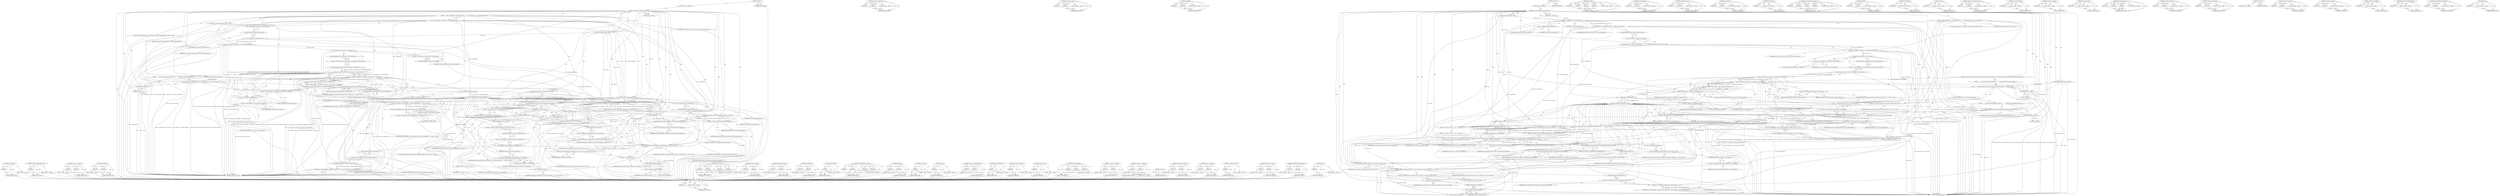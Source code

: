 digraph "isValid" {
vulnerable_254 [label=<(METHOD,successCallback)>];
vulnerable_255 [label=<(PARAM,p1)>];
vulnerable_256 [label=<(BLOCK,&lt;empty&gt;,&lt;empty&gt;)>];
vulnerable_257 [label=<(METHOD_RETURN,ANY)>];
vulnerable_233 [label=<(METHOD,&lt;operator&gt;.greaterThan)>];
vulnerable_234 [label=<(PARAM,p1)>];
vulnerable_235 [label=<(PARAM,p2)>];
vulnerable_236 [label=<(BLOCK,&lt;empty&gt;,&lt;empty&gt;)>];
vulnerable_237 [label=<(METHOD_RETURN,ANY)>];
vulnerable_186 [label=<(METHOD,&lt;operator&gt;.logicalOr)>];
vulnerable_187 [label=<(PARAM,p1)>];
vulnerable_188 [label=<(PARAM,p2)>];
vulnerable_189 [label=<(BLOCK,&lt;empty&gt;,&lt;empty&gt;)>];
vulnerable_190 [label=<(METHOD_RETURN,ANY)>];
vulnerable_208 [label=<(METHOD,canRequest)>];
vulnerable_209 [label=<(PARAM,p1)>];
vulnerable_210 [label=<(PARAM,p2)>];
vulnerable_211 [label=<(BLOCK,&lt;empty&gt;,&lt;empty&gt;)>];
vulnerable_212 [label=<(METHOD_RETURN,ANY)>];
vulnerable_6 [label=<(METHOD,&lt;global&gt;)<SUB>1</SUB>>];
vulnerable_7 [label=<(BLOCK,&lt;empty&gt;,&lt;empty&gt;)<SUB>1</SUB>>];
vulnerable_8 [label=<(METHOD,webkitResolveLocalFileSystemSyncURL)<SUB>1</SUB>>];
vulnerable_9 [label=<(PARAM,WorkerGlobalScope&amp; worker)<SUB>1</SUB>>];
vulnerable_10 [label=<(PARAM,const String&amp; url)<SUB>1</SUB>>];
vulnerable_11 [label=<(PARAM,ExceptionState&amp; exceptionState)<SUB>1</SUB>>];
vulnerable_12 [label=<(BLOCK,{
    KURL completedURL = worker.completeURL(ur...,{
    KURL completedURL = worker.completeURL(ur...)<SUB>2</SUB>>];
vulnerable_13 [label="<(LOCAL,KURL completedURL: KURL)<SUB>3</SUB>>"];
vulnerable_14 [label=<(&lt;operator&gt;.assignment,completedURL = worker.completeURL(url))<SUB>3</SUB>>];
vulnerable_15 [label=<(IDENTIFIER,completedURL,completedURL = worker.completeURL(url))<SUB>3</SUB>>];
vulnerable_16 [label=<(completeURL,worker.completeURL(url))<SUB>3</SUB>>];
vulnerable_17 [label=<(&lt;operator&gt;.fieldAccess,worker.completeURL)<SUB>3</SUB>>];
vulnerable_18 [label=<(IDENTIFIER,worker,worker.completeURL(url))<SUB>3</SUB>>];
vulnerable_19 [label=<(FIELD_IDENTIFIER,completeURL,completeURL)<SUB>3</SUB>>];
vulnerable_20 [label=<(IDENTIFIER,url,worker.completeURL(url))<SUB>3</SUB>>];
vulnerable_21 [label="<(LOCAL,ExecutionContext* secureContext: ExecutionContext*)<SUB>4</SUB>>"];
vulnerable_22 [label=<(&lt;operator&gt;.assignment,* secureContext = worker.executionContext())<SUB>4</SUB>>];
vulnerable_23 [label=<(IDENTIFIER,secureContext,* secureContext = worker.executionContext())<SUB>4</SUB>>];
vulnerable_24 [label=<(executionContext,worker.executionContext())<SUB>4</SUB>>];
vulnerable_25 [label=<(&lt;operator&gt;.fieldAccess,worker.executionContext)<SUB>4</SUB>>];
vulnerable_26 [label=<(IDENTIFIER,worker,worker.executionContext())<SUB>4</SUB>>];
vulnerable_27 [label=<(FIELD_IDENTIFIER,executionContext,executionContext)<SUB>4</SUB>>];
vulnerable_28 [label=<(CONTROL_STRUCTURE,IF,if (!secureContext-&gt;securityOrigin()-&gt;canAccessFileSystem() || !secureContext-&gt;securityOrigin()-&gt;canRequest(completedURL)))<SUB>5</SUB>>];
vulnerable_29 [label=<(&lt;operator&gt;.logicalOr,!secureContext-&gt;securityOrigin()-&gt;canAccessFile...)<SUB>5</SUB>>];
vulnerable_30 [label=<(&lt;operator&gt;.logicalNot,!secureContext-&gt;securityOrigin()-&gt;canAccessFile...)<SUB>5</SUB>>];
vulnerable_31 [label=<(canAccessFileSystem,secureContext-&gt;securityOrigin()-&gt;canAccessFileS...)<SUB>5</SUB>>];
vulnerable_32 [label=<(&lt;operator&gt;.indirectFieldAccess,secureContext-&gt;securityOrigin()-&gt;canAccessFileS...)<SUB>5</SUB>>];
vulnerable_33 [label=<(securityOrigin,secureContext-&gt;securityOrigin())<SUB>5</SUB>>];
vulnerable_34 [label=<(&lt;operator&gt;.indirectFieldAccess,secureContext-&gt;securityOrigin)<SUB>5</SUB>>];
vulnerable_35 [label=<(IDENTIFIER,secureContext,secureContext-&gt;securityOrigin())<SUB>5</SUB>>];
vulnerable_36 [label=<(FIELD_IDENTIFIER,securityOrigin,securityOrigin)<SUB>5</SUB>>];
vulnerable_37 [label=<(FIELD_IDENTIFIER,canAccessFileSystem,canAccessFileSystem)<SUB>5</SUB>>];
vulnerable_38 [label=<(&lt;operator&gt;.logicalNot,!secureContext-&gt;securityOrigin()-&gt;canRequest(co...)<SUB>5</SUB>>];
vulnerable_39 [label=<(canRequest,secureContext-&gt;securityOrigin()-&gt;canRequest(com...)<SUB>5</SUB>>];
vulnerable_40 [label=<(&lt;operator&gt;.indirectFieldAccess,secureContext-&gt;securityOrigin()-&gt;canRequest)<SUB>5</SUB>>];
vulnerable_41 [label=<(securityOrigin,secureContext-&gt;securityOrigin())<SUB>5</SUB>>];
vulnerable_42 [label=<(&lt;operator&gt;.indirectFieldAccess,secureContext-&gt;securityOrigin)<SUB>5</SUB>>];
vulnerable_43 [label=<(IDENTIFIER,secureContext,secureContext-&gt;securityOrigin())<SUB>5</SUB>>];
vulnerable_44 [label=<(FIELD_IDENTIFIER,securityOrigin,securityOrigin)<SUB>5</SUB>>];
vulnerable_45 [label=<(FIELD_IDENTIFIER,canRequest,canRequest)<SUB>5</SUB>>];
vulnerable_46 [label=<(IDENTIFIER,completedURL,secureContext-&gt;securityOrigin()-&gt;canRequest(com...)<SUB>5</SUB>>];
vulnerable_47 [label=<(BLOCK,{
        exceptionState.throwSecurityError(Fil...,{
        exceptionState.throwSecurityError(Fil...)<SUB>5</SUB>>];
vulnerable_48 [label="<(throwSecurityError,exceptionState.throwSecurityError(FileError::se...)<SUB>6</SUB>>"];
vulnerable_49 [label=<(&lt;operator&gt;.fieldAccess,exceptionState.throwSecurityError)<SUB>6</SUB>>];
vulnerable_50 [label="<(IDENTIFIER,exceptionState,exceptionState.throwSecurityError(FileError::se...)<SUB>6</SUB>>"];
vulnerable_51 [label=<(FIELD_IDENTIFIER,throwSecurityError,throwSecurityError)<SUB>6</SUB>>];
vulnerable_52 [label="<(&lt;operator&gt;.fieldAccess,FileError::securityErrorMessage)<SUB>6</SUB>>"];
vulnerable_53 [label="<(IDENTIFIER,FileError,exceptionState.throwSecurityError(FileError::se...)<SUB>6</SUB>>"];
vulnerable_54 [label=<(FIELD_IDENTIFIER,securityErrorMessage,securityErrorMessage)<SUB>6</SUB>>];
vulnerable_55 [label=<(RETURN,return 0;,return 0;)<SUB>7</SUB>>];
vulnerable_56 [label=<(LITERAL,0,return 0;)<SUB>7</SUB>>];
vulnerable_57 [label=<(CONTROL_STRUCTURE,IF,if (!completedURL.isValid()))<SUB>10</SUB>>];
vulnerable_58 [label=<(&lt;operator&gt;.logicalNot,!completedURL.isValid())<SUB>10</SUB>>];
vulnerable_59 [label=<(isValid,completedURL.isValid())<SUB>10</SUB>>];
vulnerable_60 [label=<(&lt;operator&gt;.fieldAccess,completedURL.isValid)<SUB>10</SUB>>];
vulnerable_61 [label=<(IDENTIFIER,completedURL,completedURL.isValid())<SUB>10</SUB>>];
vulnerable_62 [label=<(FIELD_IDENTIFIER,isValid,isValid)<SUB>10</SUB>>];
vulnerable_63 [label=<(BLOCK,{
        exceptionState.throwDOMException(Enco...,{
        exceptionState.throwDOMException(Enco...)<SUB>10</SUB>>];
vulnerable_64 [label=<(throwDOMException,exceptionState.throwDOMException(EncodingError,...)<SUB>11</SUB>>];
vulnerable_65 [label=<(&lt;operator&gt;.fieldAccess,exceptionState.throwDOMException)<SUB>11</SUB>>];
vulnerable_66 [label=<(IDENTIFIER,exceptionState,exceptionState.throwDOMException(EncodingError,...)<SUB>11</SUB>>];
vulnerable_67 [label=<(FIELD_IDENTIFIER,throwDOMException,throwDOMException)<SUB>11</SUB>>];
vulnerable_68 [label=<(IDENTIFIER,EncodingError,exceptionState.throwDOMException(EncodingError,...)<SUB>11</SUB>>];
vulnerable_69 [label=<(&lt;operator&gt;.addition,&quot;the URL '&quot; + url + &quot;' is invalid.&quot;)<SUB>11</SUB>>];
vulnerable_70 [label=<(&lt;operator&gt;.addition,&quot;the URL '&quot; + url)<SUB>11</SUB>>];
vulnerable_71 [label=<(LITERAL,&quot;the URL '&quot;,&quot;the URL '&quot; + url)<SUB>11</SUB>>];
vulnerable_72 [label=<(IDENTIFIER,url,&quot;the URL '&quot; + url)<SUB>11</SUB>>];
vulnerable_73 [label=<(LITERAL,&quot;' is invalid.&quot;,&quot;the URL '&quot; + url + &quot;' is invalid.&quot;)<SUB>11</SUB>>];
vulnerable_74 [label=<(RETURN,return 0;,return 0;)<SUB>12</SUB>>];
vulnerable_75 [label=<(LITERAL,0,return 0;)<SUB>12</SUB>>];
vulnerable_76 [label=<(&lt;operator&gt;.assignment,RefPtr&lt;EntrySyncCallbackHelper&gt; resolveURLHelpe...)<SUB>15</SUB>>];
vulnerable_77 [label=<(&lt;operator&gt;.greaterThan,RefPtr&lt;EntrySyncCallbackHelper&gt; resolveURLHelper)<SUB>15</SUB>>];
vulnerable_78 [label=<(&lt;operator&gt;.lessThan,RefPtr&lt;EntrySyncCallbackHelper)<SUB>15</SUB>>];
vulnerable_79 [label=<(IDENTIFIER,RefPtr,RefPtr&lt;EntrySyncCallbackHelper)<SUB>15</SUB>>];
vulnerable_80 [label=<(IDENTIFIER,EntrySyncCallbackHelper,RefPtr&lt;EntrySyncCallbackHelper)<SUB>15</SUB>>];
vulnerable_81 [label=<(IDENTIFIER,resolveURLHelper,RefPtr&lt;EntrySyncCallbackHelper&gt; resolveURLHelper)<SUB>15</SUB>>];
vulnerable_82 [label="<(EntrySyncCallbackHelper.create,EntrySyncCallbackHelper::create())<SUB>15</SUB>>"];
vulnerable_83 [label="<(&lt;operator&gt;.fieldAccess,EntrySyncCallbackHelper::create)<SUB>15</SUB>>"];
vulnerable_84 [label="<(IDENTIFIER,EntrySyncCallbackHelper,EntrySyncCallbackHelper::create())<SUB>15</SUB>>"];
vulnerable_85 [label=<(FIELD_IDENTIFIER,create,create)<SUB>15</SUB>>];
vulnerable_86 [label=<(&lt;operator&gt;.assignment,OwnPtr&lt;AsyncFileSystemCallbacks&gt; callbacks = Re...)<SUB>16</SUB>>];
vulnerable_87 [label=<(&lt;operator&gt;.greaterThan,OwnPtr&lt;AsyncFileSystemCallbacks&gt; callbacks)<SUB>16</SUB>>];
vulnerable_88 [label=<(&lt;operator&gt;.lessThan,OwnPtr&lt;AsyncFileSystemCallbacks)<SUB>16</SUB>>];
vulnerable_89 [label=<(IDENTIFIER,OwnPtr,OwnPtr&lt;AsyncFileSystemCallbacks)<SUB>16</SUB>>];
vulnerable_90 [label=<(IDENTIFIER,AsyncFileSystemCallbacks,OwnPtr&lt;AsyncFileSystemCallbacks)<SUB>16</SUB>>];
vulnerable_91 [label=<(IDENTIFIER,callbacks,OwnPtr&lt;AsyncFileSystemCallbacks&gt; callbacks)<SUB>16</SUB>>];
vulnerable_92 [label="<(ResolveURICallbacks.create,ResolveURICallbacks::create(resolveURLHelper-&gt;s...)<SUB>16</SUB>>"];
vulnerable_93 [label="<(&lt;operator&gt;.fieldAccess,ResolveURICallbacks::create)<SUB>16</SUB>>"];
vulnerable_94 [label="<(IDENTIFIER,ResolveURICallbacks,ResolveURICallbacks::create(resolveURLHelper-&gt;s...)<SUB>16</SUB>>"];
vulnerable_95 [label=<(FIELD_IDENTIFIER,create,create)<SUB>16</SUB>>];
vulnerable_96 [label=<(successCallback,resolveURLHelper-&gt;successCallback())<SUB>16</SUB>>];
vulnerable_97 [label=<(&lt;operator&gt;.indirectFieldAccess,resolveURLHelper-&gt;successCallback)<SUB>16</SUB>>];
vulnerable_98 [label=<(IDENTIFIER,resolveURLHelper,resolveURLHelper-&gt;successCallback())<SUB>16</SUB>>];
vulnerable_99 [label=<(FIELD_IDENTIFIER,successCallback,successCallback)<SUB>16</SUB>>];
vulnerable_100 [label=<(errorCallback,resolveURLHelper-&gt;errorCallback())<SUB>16</SUB>>];
vulnerable_101 [label=<(&lt;operator&gt;.indirectFieldAccess,resolveURLHelper-&gt;errorCallback)<SUB>16</SUB>>];
vulnerable_102 [label=<(IDENTIFIER,resolveURLHelper,resolveURLHelper-&gt;errorCallback())<SUB>16</SUB>>];
vulnerable_103 [label=<(FIELD_IDENTIFIER,errorCallback,errorCallback)<SUB>16</SUB>>];
vulnerable_104 [label=<(&lt;operator&gt;.addressOf,&amp;worker)<SUB>16</SUB>>];
vulnerable_105 [label="<(IDENTIFIER,worker,ResolveURICallbacks::create(resolveURLHelper-&gt;s...)<SUB>16</SUB>>"];
vulnerable_106 [label=<(setShouldBlockUntilCompletion,callbacks-&gt;setShouldBlockUntilCompletion(true))<SUB>17</SUB>>];
vulnerable_107 [label=<(&lt;operator&gt;.indirectFieldAccess,callbacks-&gt;setShouldBlockUntilCompletion)<SUB>17</SUB>>];
vulnerable_108 [label=<(IDENTIFIER,callbacks,callbacks-&gt;setShouldBlockUntilCompletion(true))<SUB>17</SUB>>];
vulnerable_109 [label=<(FIELD_IDENTIFIER,setShouldBlockUntilCompletion,setShouldBlockUntilCompletion)<SUB>17</SUB>>];
vulnerable_110 [label=<(LITERAL,true,callbacks-&gt;setShouldBlockUntilCompletion(true))<SUB>17</SUB>>];
vulnerable_111 [label="<(resolveURL,LocalFileSystem::from(worker)-&gt;resolveURL(&amp;work...)<SUB>19</SUB>>"];
vulnerable_112 [label="<(&lt;operator&gt;.indirectFieldAccess,LocalFileSystem::from(worker)-&gt;resolveURL)<SUB>19</SUB>>"];
vulnerable_113 [label="<(LocalFileSystem.from,LocalFileSystem::from(worker))<SUB>19</SUB>>"];
vulnerable_114 [label="<(&lt;operator&gt;.fieldAccess,LocalFileSystem::from)<SUB>19</SUB>>"];
vulnerable_115 [label="<(IDENTIFIER,LocalFileSystem,LocalFileSystem::from(worker))<SUB>19</SUB>>"];
vulnerable_116 [label=<(FIELD_IDENTIFIER,from,from)<SUB>19</SUB>>];
vulnerable_117 [label="<(IDENTIFIER,worker,LocalFileSystem::from(worker))<SUB>19</SUB>>"];
vulnerable_118 [label=<(FIELD_IDENTIFIER,resolveURL,resolveURL)<SUB>19</SUB>>];
vulnerable_119 [label=<(&lt;operator&gt;.addressOf,&amp;worker)<SUB>19</SUB>>];
vulnerable_120 [label="<(IDENTIFIER,worker,LocalFileSystem::from(worker)-&gt;resolveURL(&amp;work...)<SUB>19</SUB>>"];
vulnerable_121 [label="<(IDENTIFIER,completedURL,LocalFileSystem::from(worker)-&gt;resolveURL(&amp;work...)<SUB>19</SUB>>"];
vulnerable_122 [label=<(release,callbacks.release())<SUB>19</SUB>>];
vulnerable_123 [label=<(&lt;operator&gt;.fieldAccess,callbacks.release)<SUB>19</SUB>>];
vulnerable_124 [label=<(IDENTIFIER,callbacks,callbacks.release())<SUB>19</SUB>>];
vulnerable_125 [label=<(FIELD_IDENTIFIER,release,release)<SUB>19</SUB>>];
vulnerable_126 [label=<(RETURN,return resolveURLHelper-&gt;getResult(exceptionSta...,return resolveURLHelper-&gt;getResult(exceptionSta...)<SUB>21</SUB>>];
vulnerable_127 [label=<(getResult,resolveURLHelper-&gt;getResult(exceptionState))<SUB>21</SUB>>];
vulnerable_128 [label=<(&lt;operator&gt;.indirectFieldAccess,resolveURLHelper-&gt;getResult)<SUB>21</SUB>>];
vulnerable_129 [label=<(IDENTIFIER,resolveURLHelper,resolveURLHelper-&gt;getResult(exceptionState))<SUB>21</SUB>>];
vulnerable_130 [label=<(FIELD_IDENTIFIER,getResult,getResult)<SUB>21</SUB>>];
vulnerable_131 [label=<(IDENTIFIER,exceptionState,resolveURLHelper-&gt;getResult(exceptionState))<SUB>21</SUB>>];
vulnerable_132 [label=<(METHOD_RETURN,EntrySync)<SUB>1</SUB>>];
vulnerable_134 [label=<(METHOD_RETURN,ANY)<SUB>1</SUB>>];
vulnerable_271 [label=<(METHOD,resolveURL)>];
vulnerable_272 [label=<(PARAM,p1)>];
vulnerable_273 [label=<(PARAM,p2)>];
vulnerable_274 [label=<(PARAM,p3)>];
vulnerable_275 [label=<(PARAM,p4)>];
vulnerable_276 [label=<(BLOCK,&lt;empty&gt;,&lt;empty&gt;)>];
vulnerable_277 [label=<(METHOD_RETURN,ANY)>];
vulnerable_213 [label=<(METHOD,throwSecurityError)>];
vulnerable_214 [label=<(PARAM,p1)>];
vulnerable_215 [label=<(PARAM,p2)>];
vulnerable_216 [label=<(BLOCK,&lt;empty&gt;,&lt;empty&gt;)>];
vulnerable_217 [label=<(METHOD_RETURN,ANY)>];
vulnerable_278 [label=<(METHOD,LocalFileSystem.from)>];
vulnerable_279 [label=<(PARAM,p1)>];
vulnerable_280 [label=<(PARAM,p2)>];
vulnerable_281 [label=<(BLOCK,&lt;empty&gt;,&lt;empty&gt;)>];
vulnerable_282 [label=<(METHOD_RETURN,ANY)>];
vulnerable_172 [label=<(METHOD,completeURL)>];
vulnerable_173 [label=<(PARAM,p1)>];
vulnerable_174 [label=<(PARAM,p2)>];
vulnerable_175 [label=<(BLOCK,&lt;empty&gt;,&lt;empty&gt;)>];
vulnerable_176 [label=<(METHOD_RETURN,ANY)>];
vulnerable_204 [label=<(METHOD,securityOrigin)>];
vulnerable_205 [label=<(PARAM,p1)>];
vulnerable_206 [label=<(BLOCK,&lt;empty&gt;,&lt;empty&gt;)>];
vulnerable_207 [label=<(METHOD_RETURN,ANY)>];
vulnerable_247 [label=<(METHOD,ResolveURICallbacks.create)>];
vulnerable_248 [label=<(PARAM,p1)>];
vulnerable_249 [label=<(PARAM,p2)>];
vulnerable_250 [label=<(PARAM,p3)>];
vulnerable_251 [label=<(PARAM,p4)>];
vulnerable_252 [label=<(BLOCK,&lt;empty&gt;,&lt;empty&gt;)>];
vulnerable_253 [label=<(METHOD_RETURN,ANY)>];
vulnerable_287 [label=<(METHOD,getResult)>];
vulnerable_288 [label=<(PARAM,p1)>];
vulnerable_289 [label=<(PARAM,p2)>];
vulnerable_290 [label=<(BLOCK,&lt;empty&gt;,&lt;empty&gt;)>];
vulnerable_291 [label=<(METHOD_RETURN,ANY)>];
vulnerable_258 [label=<(METHOD,errorCallback)>];
vulnerable_259 [label=<(PARAM,p1)>];
vulnerable_260 [label=<(BLOCK,&lt;empty&gt;,&lt;empty&gt;)>];
vulnerable_261 [label=<(METHOD_RETURN,ANY)>];
vulnerable_283 [label=<(METHOD,release)>];
vulnerable_284 [label=<(PARAM,p1)>];
vulnerable_285 [label=<(BLOCK,&lt;empty&gt;,&lt;empty&gt;)>];
vulnerable_286 [label=<(METHOD_RETURN,ANY)>];
vulnerable_199 [label=<(METHOD,&lt;operator&gt;.indirectFieldAccess)>];
vulnerable_200 [label=<(PARAM,p1)>];
vulnerable_201 [label=<(PARAM,p2)>];
vulnerable_202 [label=<(BLOCK,&lt;empty&gt;,&lt;empty&gt;)>];
vulnerable_203 [label=<(METHOD_RETURN,ANY)>];
vulnerable_195 [label=<(METHOD,canAccessFileSystem)>];
vulnerable_196 [label=<(PARAM,p1)>];
vulnerable_197 [label=<(BLOCK,&lt;empty&gt;,&lt;empty&gt;)>];
vulnerable_198 [label=<(METHOD_RETURN,ANY)>];
vulnerable_262 [label=<(METHOD,&lt;operator&gt;.addressOf)>];
vulnerable_263 [label=<(PARAM,p1)>];
vulnerable_264 [label=<(BLOCK,&lt;empty&gt;,&lt;empty&gt;)>];
vulnerable_265 [label=<(METHOD_RETURN,ANY)>];
vulnerable_182 [label=<(METHOD,executionContext)>];
vulnerable_183 [label=<(PARAM,p1)>];
vulnerable_184 [label=<(BLOCK,&lt;empty&gt;,&lt;empty&gt;)>];
vulnerable_185 [label=<(METHOD_RETURN,ANY)>];
vulnerable_222 [label=<(METHOD,throwDOMException)>];
vulnerable_223 [label=<(PARAM,p1)>];
vulnerable_224 [label=<(PARAM,p2)>];
vulnerable_225 [label=<(PARAM,p3)>];
vulnerable_226 [label=<(BLOCK,&lt;empty&gt;,&lt;empty&gt;)>];
vulnerable_227 [label=<(METHOD_RETURN,ANY)>];
vulnerable_177 [label=<(METHOD,&lt;operator&gt;.fieldAccess)>];
vulnerable_178 [label=<(PARAM,p1)>];
vulnerable_179 [label=<(PARAM,p2)>];
vulnerable_180 [label=<(BLOCK,&lt;empty&gt;,&lt;empty&gt;)>];
vulnerable_181 [label=<(METHOD_RETURN,ANY)>];
vulnerable_167 [label=<(METHOD,&lt;operator&gt;.assignment)>];
vulnerable_168 [label=<(PARAM,p1)>];
vulnerable_169 [label=<(PARAM,p2)>];
vulnerable_170 [label=<(BLOCK,&lt;empty&gt;,&lt;empty&gt;)>];
vulnerable_171 [label=<(METHOD_RETURN,ANY)>];
vulnerable_161 [label=<(METHOD,&lt;global&gt;)<SUB>1</SUB>>];
vulnerable_162 [label=<(BLOCK,&lt;empty&gt;,&lt;empty&gt;)>];
vulnerable_163 [label=<(METHOD_RETURN,ANY)>];
vulnerable_238 [label=<(METHOD,&lt;operator&gt;.lessThan)>];
vulnerable_239 [label=<(PARAM,p1)>];
vulnerable_240 [label=<(PARAM,p2)>];
vulnerable_241 [label=<(BLOCK,&lt;empty&gt;,&lt;empty&gt;)>];
vulnerable_242 [label=<(METHOD_RETURN,ANY)>];
vulnerable_228 [label=<(METHOD,&lt;operator&gt;.addition)>];
vulnerable_229 [label=<(PARAM,p1)>];
vulnerable_230 [label=<(PARAM,p2)>];
vulnerable_231 [label=<(BLOCK,&lt;empty&gt;,&lt;empty&gt;)>];
vulnerable_232 [label=<(METHOD_RETURN,ANY)>];
vulnerable_191 [label=<(METHOD,&lt;operator&gt;.logicalNot)>];
vulnerable_192 [label=<(PARAM,p1)>];
vulnerable_193 [label=<(BLOCK,&lt;empty&gt;,&lt;empty&gt;)>];
vulnerable_194 [label=<(METHOD_RETURN,ANY)>];
vulnerable_243 [label=<(METHOD,EntrySyncCallbackHelper.create)>];
vulnerable_244 [label=<(PARAM,p1)>];
vulnerable_245 [label=<(BLOCK,&lt;empty&gt;,&lt;empty&gt;)>];
vulnerable_246 [label=<(METHOD_RETURN,ANY)>];
vulnerable_266 [label=<(METHOD,setShouldBlockUntilCompletion)>];
vulnerable_267 [label=<(PARAM,p1)>];
vulnerable_268 [label=<(PARAM,p2)>];
vulnerable_269 [label=<(BLOCK,&lt;empty&gt;,&lt;empty&gt;)>];
vulnerable_270 [label=<(METHOD_RETURN,ANY)>];
vulnerable_218 [label=<(METHOD,isValid)>];
vulnerable_219 [label=<(PARAM,p1)>];
vulnerable_220 [label=<(BLOCK,&lt;empty&gt;,&lt;empty&gt;)>];
vulnerable_221 [label=<(METHOD_RETURN,ANY)>];
fixed_253 [label=<(METHOD,successCallback)>];
fixed_254 [label=<(PARAM,p1)>];
fixed_255 [label=<(BLOCK,&lt;empty&gt;,&lt;empty&gt;)>];
fixed_256 [label=<(METHOD_RETURN,ANY)>];
fixed_232 [label=<(METHOD,EntrySyncCallbackHelper.create)>];
fixed_233 [label=<(PARAM,p1)>];
fixed_234 [label=<(BLOCK,&lt;empty&gt;,&lt;empty&gt;)>];
fixed_235 [label=<(METHOD_RETURN,ANY)>];
fixed_185 [label=<(METHOD,&lt;operator&gt;.logicalOr)>];
fixed_186 [label=<(PARAM,p1)>];
fixed_187 [label=<(PARAM,p2)>];
fixed_188 [label=<(BLOCK,&lt;empty&gt;,&lt;empty&gt;)>];
fixed_189 [label=<(METHOD_RETURN,ANY)>];
fixed_207 [label=<(METHOD,canRequest)>];
fixed_208 [label=<(PARAM,p1)>];
fixed_209 [label=<(PARAM,p2)>];
fixed_210 [label=<(BLOCK,&lt;empty&gt;,&lt;empty&gt;)>];
fixed_211 [label=<(METHOD_RETURN,ANY)>];
fixed_6 [label=<(METHOD,&lt;global&gt;)<SUB>1</SUB>>];
fixed_7 [label=<(BLOCK,&lt;empty&gt;,&lt;empty&gt;)<SUB>1</SUB>>];
fixed_8 [label=<(METHOD,webkitResolveLocalFileSystemSyncURL)<SUB>1</SUB>>];
fixed_9 [label=<(PARAM,WorkerGlobalScope&amp; worker)<SUB>1</SUB>>];
fixed_10 [label=<(PARAM,const String&amp; url)<SUB>1</SUB>>];
fixed_11 [label=<(PARAM,ExceptionState&amp; exceptionState)<SUB>1</SUB>>];
fixed_12 [label=<(BLOCK,{
    KURL completedURL = worker.completeURL(ur...,{
    KURL completedURL = worker.completeURL(ur...)<SUB>2</SUB>>];
fixed_13 [label="<(LOCAL,KURL completedURL: KURL)<SUB>3</SUB>>"];
fixed_14 [label=<(&lt;operator&gt;.assignment,completedURL = worker.completeURL(url))<SUB>3</SUB>>];
fixed_15 [label=<(IDENTIFIER,completedURL,completedURL = worker.completeURL(url))<SUB>3</SUB>>];
fixed_16 [label=<(completeURL,worker.completeURL(url))<SUB>3</SUB>>];
fixed_17 [label=<(&lt;operator&gt;.fieldAccess,worker.completeURL)<SUB>3</SUB>>];
fixed_18 [label=<(IDENTIFIER,worker,worker.completeURL(url))<SUB>3</SUB>>];
fixed_19 [label=<(FIELD_IDENTIFIER,completeURL,completeURL)<SUB>3</SUB>>];
fixed_20 [label=<(IDENTIFIER,url,worker.completeURL(url))<SUB>3</SUB>>];
fixed_21 [label="<(LOCAL,ExecutionContext* secureContext: ExecutionContext*)<SUB>4</SUB>>"];
fixed_22 [label=<(&lt;operator&gt;.assignment,* secureContext = worker.executionContext())<SUB>4</SUB>>];
fixed_23 [label=<(IDENTIFIER,secureContext,* secureContext = worker.executionContext())<SUB>4</SUB>>];
fixed_24 [label=<(executionContext,worker.executionContext())<SUB>4</SUB>>];
fixed_25 [label=<(&lt;operator&gt;.fieldAccess,worker.executionContext)<SUB>4</SUB>>];
fixed_26 [label=<(IDENTIFIER,worker,worker.executionContext())<SUB>4</SUB>>];
fixed_27 [label=<(FIELD_IDENTIFIER,executionContext,executionContext)<SUB>4</SUB>>];
fixed_28 [label=<(CONTROL_STRUCTURE,IF,if (!secureContext-&gt;securityOrigin()-&gt;canAccessFileSystem() || !secureContext-&gt;securityOrigin()-&gt;canRequest(completedURL)))<SUB>5</SUB>>];
fixed_29 [label=<(&lt;operator&gt;.logicalOr,!secureContext-&gt;securityOrigin()-&gt;canAccessFile...)<SUB>5</SUB>>];
fixed_30 [label=<(&lt;operator&gt;.logicalNot,!secureContext-&gt;securityOrigin()-&gt;canAccessFile...)<SUB>5</SUB>>];
fixed_31 [label=<(canAccessFileSystem,secureContext-&gt;securityOrigin()-&gt;canAccessFileS...)<SUB>5</SUB>>];
fixed_32 [label=<(&lt;operator&gt;.indirectFieldAccess,secureContext-&gt;securityOrigin()-&gt;canAccessFileS...)<SUB>5</SUB>>];
fixed_33 [label=<(securityOrigin,secureContext-&gt;securityOrigin())<SUB>5</SUB>>];
fixed_34 [label=<(&lt;operator&gt;.indirectFieldAccess,secureContext-&gt;securityOrigin)<SUB>5</SUB>>];
fixed_35 [label=<(IDENTIFIER,secureContext,secureContext-&gt;securityOrigin())<SUB>5</SUB>>];
fixed_36 [label=<(FIELD_IDENTIFIER,securityOrigin,securityOrigin)<SUB>5</SUB>>];
fixed_37 [label=<(FIELD_IDENTIFIER,canAccessFileSystem,canAccessFileSystem)<SUB>5</SUB>>];
fixed_38 [label=<(&lt;operator&gt;.logicalNot,!secureContext-&gt;securityOrigin()-&gt;canRequest(co...)<SUB>5</SUB>>];
fixed_39 [label=<(canRequest,secureContext-&gt;securityOrigin()-&gt;canRequest(com...)<SUB>5</SUB>>];
fixed_40 [label=<(&lt;operator&gt;.indirectFieldAccess,secureContext-&gt;securityOrigin()-&gt;canRequest)<SUB>5</SUB>>];
fixed_41 [label=<(securityOrigin,secureContext-&gt;securityOrigin())<SUB>5</SUB>>];
fixed_42 [label=<(&lt;operator&gt;.indirectFieldAccess,secureContext-&gt;securityOrigin)<SUB>5</SUB>>];
fixed_43 [label=<(IDENTIFIER,secureContext,secureContext-&gt;securityOrigin())<SUB>5</SUB>>];
fixed_44 [label=<(FIELD_IDENTIFIER,securityOrigin,securityOrigin)<SUB>5</SUB>>];
fixed_45 [label=<(FIELD_IDENTIFIER,canRequest,canRequest)<SUB>5</SUB>>];
fixed_46 [label=<(IDENTIFIER,completedURL,secureContext-&gt;securityOrigin()-&gt;canRequest(com...)<SUB>5</SUB>>];
fixed_47 [label=<(BLOCK,{
        exceptionState.throwSecurityError(Fil...,{
        exceptionState.throwSecurityError(Fil...)<SUB>5</SUB>>];
fixed_48 [label="<(throwSecurityError,exceptionState.throwSecurityError(FileError::se...)<SUB>6</SUB>>"];
fixed_49 [label=<(&lt;operator&gt;.fieldAccess,exceptionState.throwSecurityError)<SUB>6</SUB>>];
fixed_50 [label="<(IDENTIFIER,exceptionState,exceptionState.throwSecurityError(FileError::se...)<SUB>6</SUB>>"];
fixed_51 [label=<(FIELD_IDENTIFIER,throwSecurityError,throwSecurityError)<SUB>6</SUB>>];
fixed_52 [label="<(&lt;operator&gt;.fieldAccess,FileError::securityErrorMessage)<SUB>6</SUB>>"];
fixed_53 [label="<(IDENTIFIER,FileError,exceptionState.throwSecurityError(FileError::se...)<SUB>6</SUB>>"];
fixed_54 [label=<(FIELD_IDENTIFIER,securityErrorMessage,securityErrorMessage)<SUB>6</SUB>>];
fixed_55 [label=<(RETURN,return 0;,return 0;)<SUB>7</SUB>>];
fixed_56 [label=<(LITERAL,0,return 0;)<SUB>7</SUB>>];
fixed_57 [label=<(CONTROL_STRUCTURE,IF,if (!completedURL.isValid()))<SUB>10</SUB>>];
fixed_58 [label=<(&lt;operator&gt;.logicalNot,!completedURL.isValid())<SUB>10</SUB>>];
fixed_59 [label=<(isValid,completedURL.isValid())<SUB>10</SUB>>];
fixed_60 [label=<(&lt;operator&gt;.fieldAccess,completedURL.isValid)<SUB>10</SUB>>];
fixed_61 [label=<(IDENTIFIER,completedURL,completedURL.isValid())<SUB>10</SUB>>];
fixed_62 [label=<(FIELD_IDENTIFIER,isValid,isValid)<SUB>10</SUB>>];
fixed_63 [label=<(BLOCK,{
        exceptionState.throwDOMException(Enco...,{
        exceptionState.throwDOMException(Enco...)<SUB>10</SUB>>];
fixed_64 [label=<(throwDOMException,exceptionState.throwDOMException(EncodingError,...)<SUB>11</SUB>>];
fixed_65 [label=<(&lt;operator&gt;.fieldAccess,exceptionState.throwDOMException)<SUB>11</SUB>>];
fixed_66 [label=<(IDENTIFIER,exceptionState,exceptionState.throwDOMException(EncodingError,...)<SUB>11</SUB>>];
fixed_67 [label=<(FIELD_IDENTIFIER,throwDOMException,throwDOMException)<SUB>11</SUB>>];
fixed_68 [label=<(IDENTIFIER,EncodingError,exceptionState.throwDOMException(EncodingError,...)<SUB>11</SUB>>];
fixed_69 [label=<(&lt;operator&gt;.addition,&quot;the URL '&quot; + url + &quot;' is invalid.&quot;)<SUB>11</SUB>>];
fixed_70 [label=<(&lt;operator&gt;.addition,&quot;the URL '&quot; + url)<SUB>11</SUB>>];
fixed_71 [label=<(LITERAL,&quot;the URL '&quot;,&quot;the URL '&quot; + url)<SUB>11</SUB>>];
fixed_72 [label=<(IDENTIFIER,url,&quot;the URL '&quot; + url)<SUB>11</SUB>>];
fixed_73 [label=<(LITERAL,&quot;' is invalid.&quot;,&quot;the URL '&quot; + url + &quot;' is invalid.&quot;)<SUB>11</SUB>>];
fixed_74 [label=<(RETURN,return 0;,return 0;)<SUB>12</SUB>>];
fixed_75 [label=<(LITERAL,0,return 0;)<SUB>12</SUB>>];
fixed_76 [label="<(LOCAL,EntrySyncCallbackHelper* resolveURLHelper: EntrySyncCallbackHelper*)<SUB>15</SUB>>"];
fixed_77 [label="<(&lt;operator&gt;.assignment,* resolveURLHelper = EntrySyncCallbackHelper::c...)<SUB>15</SUB>>"];
fixed_78 [label="<(IDENTIFIER,resolveURLHelper,* resolveURLHelper = EntrySyncCallbackHelper::c...)<SUB>15</SUB>>"];
fixed_79 [label="<(EntrySyncCallbackHelper.create,EntrySyncCallbackHelper::create())<SUB>15</SUB>>"];
fixed_80 [label="<(&lt;operator&gt;.fieldAccess,EntrySyncCallbackHelper::create)<SUB>15</SUB>>"];
fixed_81 [label="<(IDENTIFIER,EntrySyncCallbackHelper,EntrySyncCallbackHelper::create())<SUB>15</SUB>>"];
fixed_82 [label=<(FIELD_IDENTIFIER,create,create)<SUB>15</SUB>>];
fixed_83 [label=<(&lt;operator&gt;.assignment,OwnPtr&lt;AsyncFileSystemCallbacks&gt; callbacks = Re...)<SUB>16</SUB>>];
fixed_84 [label=<(&lt;operator&gt;.greaterThan,OwnPtr&lt;AsyncFileSystemCallbacks&gt; callbacks)<SUB>16</SUB>>];
fixed_85 [label=<(&lt;operator&gt;.lessThan,OwnPtr&lt;AsyncFileSystemCallbacks)<SUB>16</SUB>>];
fixed_86 [label=<(IDENTIFIER,OwnPtr,OwnPtr&lt;AsyncFileSystemCallbacks)<SUB>16</SUB>>];
fixed_87 [label=<(IDENTIFIER,AsyncFileSystemCallbacks,OwnPtr&lt;AsyncFileSystemCallbacks)<SUB>16</SUB>>];
fixed_88 [label=<(IDENTIFIER,callbacks,OwnPtr&lt;AsyncFileSystemCallbacks&gt; callbacks)<SUB>16</SUB>>];
fixed_89 [label="<(ResolveURICallbacks.create,ResolveURICallbacks::create(resolveURLHelper-&gt;s...)<SUB>16</SUB>>"];
fixed_90 [label="<(&lt;operator&gt;.fieldAccess,ResolveURICallbacks::create)<SUB>16</SUB>>"];
fixed_91 [label="<(IDENTIFIER,ResolveURICallbacks,ResolveURICallbacks::create(resolveURLHelper-&gt;s...)<SUB>16</SUB>>"];
fixed_92 [label=<(FIELD_IDENTIFIER,create,create)<SUB>16</SUB>>];
fixed_93 [label=<(successCallback,resolveURLHelper-&gt;successCallback())<SUB>16</SUB>>];
fixed_94 [label=<(&lt;operator&gt;.indirectFieldAccess,resolveURLHelper-&gt;successCallback)<SUB>16</SUB>>];
fixed_95 [label=<(IDENTIFIER,resolveURLHelper,resolveURLHelper-&gt;successCallback())<SUB>16</SUB>>];
fixed_96 [label=<(FIELD_IDENTIFIER,successCallback,successCallback)<SUB>16</SUB>>];
fixed_97 [label=<(errorCallback,resolveURLHelper-&gt;errorCallback())<SUB>16</SUB>>];
fixed_98 [label=<(&lt;operator&gt;.indirectFieldAccess,resolveURLHelper-&gt;errorCallback)<SUB>16</SUB>>];
fixed_99 [label=<(IDENTIFIER,resolveURLHelper,resolveURLHelper-&gt;errorCallback())<SUB>16</SUB>>];
fixed_100 [label=<(FIELD_IDENTIFIER,errorCallback,errorCallback)<SUB>16</SUB>>];
fixed_101 [label=<(&lt;operator&gt;.addressOf,&amp;worker)<SUB>16</SUB>>];
fixed_102 [label="<(IDENTIFIER,worker,ResolveURICallbacks::create(resolveURLHelper-&gt;s...)<SUB>16</SUB>>"];
fixed_103 [label=<(setShouldBlockUntilCompletion,callbacks-&gt;setShouldBlockUntilCompletion(true))<SUB>17</SUB>>];
fixed_104 [label=<(&lt;operator&gt;.indirectFieldAccess,callbacks-&gt;setShouldBlockUntilCompletion)<SUB>17</SUB>>];
fixed_105 [label=<(IDENTIFIER,callbacks,callbacks-&gt;setShouldBlockUntilCompletion(true))<SUB>17</SUB>>];
fixed_106 [label=<(FIELD_IDENTIFIER,setShouldBlockUntilCompletion,setShouldBlockUntilCompletion)<SUB>17</SUB>>];
fixed_107 [label=<(LITERAL,true,callbacks-&gt;setShouldBlockUntilCompletion(true))<SUB>17</SUB>>];
fixed_108 [label="<(resolveURL,LocalFileSystem::from(worker)-&gt;resolveURL(&amp;work...)<SUB>19</SUB>>"];
fixed_109 [label="<(&lt;operator&gt;.indirectFieldAccess,LocalFileSystem::from(worker)-&gt;resolveURL)<SUB>19</SUB>>"];
fixed_110 [label="<(LocalFileSystem.from,LocalFileSystem::from(worker))<SUB>19</SUB>>"];
fixed_111 [label="<(&lt;operator&gt;.fieldAccess,LocalFileSystem::from)<SUB>19</SUB>>"];
fixed_112 [label="<(IDENTIFIER,LocalFileSystem,LocalFileSystem::from(worker))<SUB>19</SUB>>"];
fixed_113 [label=<(FIELD_IDENTIFIER,from,from)<SUB>19</SUB>>];
fixed_114 [label="<(IDENTIFIER,worker,LocalFileSystem::from(worker))<SUB>19</SUB>>"];
fixed_115 [label=<(FIELD_IDENTIFIER,resolveURL,resolveURL)<SUB>19</SUB>>];
fixed_116 [label=<(&lt;operator&gt;.addressOf,&amp;worker)<SUB>19</SUB>>];
fixed_117 [label="<(IDENTIFIER,worker,LocalFileSystem::from(worker)-&gt;resolveURL(&amp;work...)<SUB>19</SUB>>"];
fixed_118 [label="<(IDENTIFIER,completedURL,LocalFileSystem::from(worker)-&gt;resolveURL(&amp;work...)<SUB>19</SUB>>"];
fixed_119 [label=<(release,callbacks.release())<SUB>19</SUB>>];
fixed_120 [label=<(&lt;operator&gt;.fieldAccess,callbacks.release)<SUB>19</SUB>>];
fixed_121 [label=<(IDENTIFIER,callbacks,callbacks.release())<SUB>19</SUB>>];
fixed_122 [label=<(FIELD_IDENTIFIER,release,release)<SUB>19</SUB>>];
fixed_123 [label=<(RETURN,return resolveURLHelper-&gt;getResult(exceptionSta...,return resolveURLHelper-&gt;getResult(exceptionSta...)<SUB>21</SUB>>];
fixed_124 [label=<(getResult,resolveURLHelper-&gt;getResult(exceptionState))<SUB>21</SUB>>];
fixed_125 [label=<(&lt;operator&gt;.indirectFieldAccess,resolveURLHelper-&gt;getResult)<SUB>21</SUB>>];
fixed_126 [label=<(IDENTIFIER,resolveURLHelper,resolveURLHelper-&gt;getResult(exceptionState))<SUB>21</SUB>>];
fixed_127 [label=<(FIELD_IDENTIFIER,getResult,getResult)<SUB>21</SUB>>];
fixed_128 [label=<(IDENTIFIER,exceptionState,resolveURLHelper-&gt;getResult(exceptionState))<SUB>21</SUB>>];
fixed_129 [label=<(METHOD_RETURN,EntrySync)<SUB>1</SUB>>];
fixed_131 [label=<(METHOD_RETURN,ANY)<SUB>1</SUB>>];
fixed_270 [label=<(METHOD,resolveURL)>];
fixed_271 [label=<(PARAM,p1)>];
fixed_272 [label=<(PARAM,p2)>];
fixed_273 [label=<(PARAM,p3)>];
fixed_274 [label=<(PARAM,p4)>];
fixed_275 [label=<(BLOCK,&lt;empty&gt;,&lt;empty&gt;)>];
fixed_276 [label=<(METHOD_RETURN,ANY)>];
fixed_212 [label=<(METHOD,throwSecurityError)>];
fixed_213 [label=<(PARAM,p1)>];
fixed_214 [label=<(PARAM,p2)>];
fixed_215 [label=<(BLOCK,&lt;empty&gt;,&lt;empty&gt;)>];
fixed_216 [label=<(METHOD_RETURN,ANY)>];
fixed_277 [label=<(METHOD,LocalFileSystem.from)>];
fixed_278 [label=<(PARAM,p1)>];
fixed_279 [label=<(PARAM,p2)>];
fixed_280 [label=<(BLOCK,&lt;empty&gt;,&lt;empty&gt;)>];
fixed_281 [label=<(METHOD_RETURN,ANY)>];
fixed_171 [label=<(METHOD,completeURL)>];
fixed_172 [label=<(PARAM,p1)>];
fixed_173 [label=<(PARAM,p2)>];
fixed_174 [label=<(BLOCK,&lt;empty&gt;,&lt;empty&gt;)>];
fixed_175 [label=<(METHOD_RETURN,ANY)>];
fixed_203 [label=<(METHOD,securityOrigin)>];
fixed_204 [label=<(PARAM,p1)>];
fixed_205 [label=<(BLOCK,&lt;empty&gt;,&lt;empty&gt;)>];
fixed_206 [label=<(METHOD_RETURN,ANY)>];
fixed_246 [label=<(METHOD,ResolveURICallbacks.create)>];
fixed_247 [label=<(PARAM,p1)>];
fixed_248 [label=<(PARAM,p2)>];
fixed_249 [label=<(PARAM,p3)>];
fixed_250 [label=<(PARAM,p4)>];
fixed_251 [label=<(BLOCK,&lt;empty&gt;,&lt;empty&gt;)>];
fixed_252 [label=<(METHOD_RETURN,ANY)>];
fixed_286 [label=<(METHOD,getResult)>];
fixed_287 [label=<(PARAM,p1)>];
fixed_288 [label=<(PARAM,p2)>];
fixed_289 [label=<(BLOCK,&lt;empty&gt;,&lt;empty&gt;)>];
fixed_290 [label=<(METHOD_RETURN,ANY)>];
fixed_257 [label=<(METHOD,errorCallback)>];
fixed_258 [label=<(PARAM,p1)>];
fixed_259 [label=<(BLOCK,&lt;empty&gt;,&lt;empty&gt;)>];
fixed_260 [label=<(METHOD_RETURN,ANY)>];
fixed_282 [label=<(METHOD,release)>];
fixed_283 [label=<(PARAM,p1)>];
fixed_284 [label=<(BLOCK,&lt;empty&gt;,&lt;empty&gt;)>];
fixed_285 [label=<(METHOD_RETURN,ANY)>];
fixed_198 [label=<(METHOD,&lt;operator&gt;.indirectFieldAccess)>];
fixed_199 [label=<(PARAM,p1)>];
fixed_200 [label=<(PARAM,p2)>];
fixed_201 [label=<(BLOCK,&lt;empty&gt;,&lt;empty&gt;)>];
fixed_202 [label=<(METHOD_RETURN,ANY)>];
fixed_194 [label=<(METHOD,canAccessFileSystem)>];
fixed_195 [label=<(PARAM,p1)>];
fixed_196 [label=<(BLOCK,&lt;empty&gt;,&lt;empty&gt;)>];
fixed_197 [label=<(METHOD_RETURN,ANY)>];
fixed_261 [label=<(METHOD,&lt;operator&gt;.addressOf)>];
fixed_262 [label=<(PARAM,p1)>];
fixed_263 [label=<(BLOCK,&lt;empty&gt;,&lt;empty&gt;)>];
fixed_264 [label=<(METHOD_RETURN,ANY)>];
fixed_181 [label=<(METHOD,executionContext)>];
fixed_182 [label=<(PARAM,p1)>];
fixed_183 [label=<(BLOCK,&lt;empty&gt;,&lt;empty&gt;)>];
fixed_184 [label=<(METHOD_RETURN,ANY)>];
fixed_221 [label=<(METHOD,throwDOMException)>];
fixed_222 [label=<(PARAM,p1)>];
fixed_223 [label=<(PARAM,p2)>];
fixed_224 [label=<(PARAM,p3)>];
fixed_225 [label=<(BLOCK,&lt;empty&gt;,&lt;empty&gt;)>];
fixed_226 [label=<(METHOD_RETURN,ANY)>];
fixed_176 [label=<(METHOD,&lt;operator&gt;.fieldAccess)>];
fixed_177 [label=<(PARAM,p1)>];
fixed_178 [label=<(PARAM,p2)>];
fixed_179 [label=<(BLOCK,&lt;empty&gt;,&lt;empty&gt;)>];
fixed_180 [label=<(METHOD_RETURN,ANY)>];
fixed_166 [label=<(METHOD,&lt;operator&gt;.assignment)>];
fixed_167 [label=<(PARAM,p1)>];
fixed_168 [label=<(PARAM,p2)>];
fixed_169 [label=<(BLOCK,&lt;empty&gt;,&lt;empty&gt;)>];
fixed_170 [label=<(METHOD_RETURN,ANY)>];
fixed_160 [label=<(METHOD,&lt;global&gt;)<SUB>1</SUB>>];
fixed_161 [label=<(BLOCK,&lt;empty&gt;,&lt;empty&gt;)>];
fixed_162 [label=<(METHOD_RETURN,ANY)>];
fixed_236 [label=<(METHOD,&lt;operator&gt;.greaterThan)>];
fixed_237 [label=<(PARAM,p1)>];
fixed_238 [label=<(PARAM,p2)>];
fixed_239 [label=<(BLOCK,&lt;empty&gt;,&lt;empty&gt;)>];
fixed_240 [label=<(METHOD_RETURN,ANY)>];
fixed_227 [label=<(METHOD,&lt;operator&gt;.addition)>];
fixed_228 [label=<(PARAM,p1)>];
fixed_229 [label=<(PARAM,p2)>];
fixed_230 [label=<(BLOCK,&lt;empty&gt;,&lt;empty&gt;)>];
fixed_231 [label=<(METHOD_RETURN,ANY)>];
fixed_190 [label=<(METHOD,&lt;operator&gt;.logicalNot)>];
fixed_191 [label=<(PARAM,p1)>];
fixed_192 [label=<(BLOCK,&lt;empty&gt;,&lt;empty&gt;)>];
fixed_193 [label=<(METHOD_RETURN,ANY)>];
fixed_241 [label=<(METHOD,&lt;operator&gt;.lessThan)>];
fixed_242 [label=<(PARAM,p1)>];
fixed_243 [label=<(PARAM,p2)>];
fixed_244 [label=<(BLOCK,&lt;empty&gt;,&lt;empty&gt;)>];
fixed_245 [label=<(METHOD_RETURN,ANY)>];
fixed_265 [label=<(METHOD,setShouldBlockUntilCompletion)>];
fixed_266 [label=<(PARAM,p1)>];
fixed_267 [label=<(PARAM,p2)>];
fixed_268 [label=<(BLOCK,&lt;empty&gt;,&lt;empty&gt;)>];
fixed_269 [label=<(METHOD_RETURN,ANY)>];
fixed_217 [label=<(METHOD,isValid)>];
fixed_218 [label=<(PARAM,p1)>];
fixed_219 [label=<(BLOCK,&lt;empty&gt;,&lt;empty&gt;)>];
fixed_220 [label=<(METHOD_RETURN,ANY)>];
vulnerable_254 -> vulnerable_255  [key=0, label="AST: "];
vulnerable_254 -> vulnerable_255  [key=1, label="DDG: "];
vulnerable_254 -> vulnerable_256  [key=0, label="AST: "];
vulnerable_254 -> vulnerable_257  [key=0, label="AST: "];
vulnerable_254 -> vulnerable_257  [key=1, label="CFG: "];
vulnerable_255 -> vulnerable_257  [key=0, label="DDG: p1"];
vulnerable_233 -> vulnerable_234  [key=0, label="AST: "];
vulnerable_233 -> vulnerable_234  [key=1, label="DDG: "];
vulnerable_233 -> vulnerable_236  [key=0, label="AST: "];
vulnerable_233 -> vulnerable_235  [key=0, label="AST: "];
vulnerable_233 -> vulnerable_235  [key=1, label="DDG: "];
vulnerable_233 -> vulnerable_237  [key=0, label="AST: "];
vulnerable_233 -> vulnerable_237  [key=1, label="CFG: "];
vulnerable_234 -> vulnerable_237  [key=0, label="DDG: p1"];
vulnerable_235 -> vulnerable_237  [key=0, label="DDG: p2"];
vulnerable_186 -> vulnerable_187  [key=0, label="AST: "];
vulnerable_186 -> vulnerable_187  [key=1, label="DDG: "];
vulnerable_186 -> vulnerable_189  [key=0, label="AST: "];
vulnerable_186 -> vulnerable_188  [key=0, label="AST: "];
vulnerable_186 -> vulnerable_188  [key=1, label="DDG: "];
vulnerable_186 -> vulnerable_190  [key=0, label="AST: "];
vulnerable_186 -> vulnerable_190  [key=1, label="CFG: "];
vulnerable_187 -> vulnerable_190  [key=0, label="DDG: p1"];
vulnerable_188 -> vulnerable_190  [key=0, label="DDG: p2"];
vulnerable_208 -> vulnerable_209  [key=0, label="AST: "];
vulnerable_208 -> vulnerable_209  [key=1, label="DDG: "];
vulnerable_208 -> vulnerable_211  [key=0, label="AST: "];
vulnerable_208 -> vulnerable_210  [key=0, label="AST: "];
vulnerable_208 -> vulnerable_210  [key=1, label="DDG: "];
vulnerable_208 -> vulnerable_212  [key=0, label="AST: "];
vulnerable_208 -> vulnerable_212  [key=1, label="CFG: "];
vulnerable_209 -> vulnerable_212  [key=0, label="DDG: p1"];
vulnerable_210 -> vulnerable_212  [key=0, label="DDG: p2"];
vulnerable_6 -> vulnerable_7  [key=0, label="AST: "];
vulnerable_6 -> vulnerable_134  [key=0, label="AST: "];
vulnerable_6 -> vulnerable_134  [key=1, label="CFG: "];
vulnerable_7 -> vulnerable_8  [key=0, label="AST: "];
vulnerable_8 -> vulnerable_9  [key=0, label="AST: "];
vulnerable_8 -> vulnerable_9  [key=1, label="DDG: "];
vulnerable_8 -> vulnerable_10  [key=0, label="AST: "];
vulnerable_8 -> vulnerable_10  [key=1, label="DDG: "];
vulnerable_8 -> vulnerable_11  [key=0, label="AST: "];
vulnerable_8 -> vulnerable_11  [key=1, label="DDG: "];
vulnerable_8 -> vulnerable_12  [key=0, label="AST: "];
vulnerable_8 -> vulnerable_132  [key=0, label="AST: "];
vulnerable_8 -> vulnerable_19  [key=0, label="CFG: "];
vulnerable_8 -> vulnerable_106  [key=0, label="DDG: "];
vulnerable_8 -> vulnerable_111  [key=0, label="DDG: "];
vulnerable_8 -> vulnerable_16  [key=0, label="DDG: "];
vulnerable_8 -> vulnerable_55  [key=0, label="DDG: "];
vulnerable_8 -> vulnerable_74  [key=0, label="DDG: "];
vulnerable_8 -> vulnerable_77  [key=0, label="DDG: "];
vulnerable_8 -> vulnerable_87  [key=0, label="DDG: "];
vulnerable_8 -> vulnerable_92  [key=0, label="DDG: "];
vulnerable_8 -> vulnerable_127  [key=0, label="DDG: "];
vulnerable_8 -> vulnerable_56  [key=0, label="DDG: "];
vulnerable_8 -> vulnerable_64  [key=0, label="DDG: "];
vulnerable_8 -> vulnerable_75  [key=0, label="DDG: "];
vulnerable_8 -> vulnerable_78  [key=0, label="DDG: "];
vulnerable_8 -> vulnerable_88  [key=0, label="DDG: "];
vulnerable_8 -> vulnerable_113  [key=0, label="DDG: "];
vulnerable_8 -> vulnerable_39  [key=0, label="DDG: "];
vulnerable_8 -> vulnerable_69  [key=0, label="DDG: "];
vulnerable_8 -> vulnerable_70  [key=0, label="DDG: "];
vulnerable_9 -> vulnerable_132  [key=0, label="DDG: worker"];
vulnerable_9 -> vulnerable_16  [key=0, label="DDG: worker"];
vulnerable_9 -> vulnerable_24  [key=0, label="DDG: worker"];
vulnerable_9 -> vulnerable_92  [key=0, label="DDG: worker"];
vulnerable_9 -> vulnerable_113  [key=0, label="DDG: worker"];
vulnerable_10 -> vulnerable_16  [key=0, label="DDG: url"];
vulnerable_11 -> vulnerable_132  [key=0, label="DDG: exceptionState"];
vulnerable_11 -> vulnerable_127  [key=0, label="DDG: exceptionState"];
vulnerable_11 -> vulnerable_48  [key=0, label="DDG: exceptionState"];
vulnerable_11 -> vulnerable_64  [key=0, label="DDG: exceptionState"];
vulnerable_12 -> vulnerable_13  [key=0, label="AST: "];
vulnerable_12 -> vulnerable_14  [key=0, label="AST: "];
vulnerable_12 -> vulnerable_21  [key=0, label="AST: "];
vulnerable_12 -> vulnerable_22  [key=0, label="AST: "];
vulnerable_12 -> vulnerable_28  [key=0, label="AST: "];
vulnerable_12 -> vulnerable_57  [key=0, label="AST: "];
vulnerable_12 -> vulnerable_76  [key=0, label="AST: "];
vulnerable_12 -> vulnerable_86  [key=0, label="AST: "];
vulnerable_12 -> vulnerable_106  [key=0, label="AST: "];
vulnerable_12 -> vulnerable_111  [key=0, label="AST: "];
vulnerable_12 -> vulnerable_126  [key=0, label="AST: "];
vulnerable_14 -> vulnerable_15  [key=0, label="AST: "];
vulnerable_14 -> vulnerable_16  [key=0, label="AST: "];
vulnerable_14 -> vulnerable_27  [key=0, label="CFG: "];
vulnerable_14 -> vulnerable_132  [key=0, label="DDG: completedURL"];
vulnerable_14 -> vulnerable_132  [key=1, label="DDG: worker.completeURL(url)"];
vulnerable_14 -> vulnerable_132  [key=2, label="DDG: completedURL = worker.completeURL(url)"];
vulnerable_14 -> vulnerable_111  [key=0, label="DDG: completedURL"];
vulnerable_14 -> vulnerable_59  [key=0, label="DDG: completedURL"];
vulnerable_14 -> vulnerable_39  [key=0, label="DDG: completedURL"];
vulnerable_16 -> vulnerable_17  [key=0, label="AST: "];
vulnerable_16 -> vulnerable_20  [key=0, label="AST: "];
vulnerable_16 -> vulnerable_14  [key=0, label="CFG: "];
vulnerable_16 -> vulnerable_14  [key=1, label="DDG: worker.completeURL"];
vulnerable_16 -> vulnerable_14  [key=2, label="DDG: url"];
vulnerable_16 -> vulnerable_132  [key=0, label="DDG: worker.completeURL"];
vulnerable_16 -> vulnerable_132  [key=1, label="DDG: url"];
vulnerable_16 -> vulnerable_92  [key=0, label="DDG: worker.completeURL"];
vulnerable_16 -> vulnerable_64  [key=0, label="DDG: url"];
vulnerable_16 -> vulnerable_113  [key=0, label="DDG: worker.completeURL"];
vulnerable_16 -> vulnerable_69  [key=0, label="DDG: url"];
vulnerable_16 -> vulnerable_70  [key=0, label="DDG: url"];
vulnerable_17 -> vulnerable_18  [key=0, label="AST: "];
vulnerable_17 -> vulnerable_19  [key=0, label="AST: "];
vulnerable_17 -> vulnerable_16  [key=0, label="CFG: "];
vulnerable_19 -> vulnerable_17  [key=0, label="CFG: "];
vulnerable_22 -> vulnerable_23  [key=0, label="AST: "];
vulnerable_22 -> vulnerable_24  [key=0, label="AST: "];
vulnerable_22 -> vulnerable_36  [key=0, label="CFG: "];
vulnerable_22 -> vulnerable_132  [key=0, label="DDG: secureContext"];
vulnerable_22 -> vulnerable_132  [key=1, label="DDG: worker.executionContext()"];
vulnerable_22 -> vulnerable_132  [key=2, label="DDG: * secureContext = worker.executionContext()"];
vulnerable_22 -> vulnerable_33  [key=0, label="DDG: secureContext"];
vulnerable_22 -> vulnerable_41  [key=0, label="DDG: secureContext"];
vulnerable_24 -> vulnerable_25  [key=0, label="AST: "];
vulnerable_24 -> vulnerable_22  [key=0, label="CFG: "];
vulnerable_24 -> vulnerable_22  [key=1, label="DDG: worker.executionContext"];
vulnerable_24 -> vulnerable_132  [key=0, label="DDG: worker.executionContext"];
vulnerable_24 -> vulnerable_92  [key=0, label="DDG: worker.executionContext"];
vulnerable_24 -> vulnerable_113  [key=0, label="DDG: worker.executionContext"];
vulnerable_25 -> vulnerable_26  [key=0, label="AST: "];
vulnerable_25 -> vulnerable_27  [key=0, label="AST: "];
vulnerable_25 -> vulnerable_24  [key=0, label="CFG: "];
vulnerable_27 -> vulnerable_25  [key=0, label="CFG: "];
vulnerable_28 -> vulnerable_29  [key=0, label="AST: "];
vulnerable_28 -> vulnerable_47  [key=0, label="AST: "];
vulnerable_29 -> vulnerable_30  [key=0, label="AST: "];
vulnerable_29 -> vulnerable_38  [key=0, label="AST: "];
vulnerable_29 -> vulnerable_51  [key=0, label="CFG: "];
vulnerable_29 -> vulnerable_51  [key=1, label="CDG: "];
vulnerable_29 -> vulnerable_62  [key=0, label="CFG: "];
vulnerable_29 -> vulnerable_62  [key=1, label="CDG: "];
vulnerable_29 -> vulnerable_132  [key=0, label="DDG: !secureContext-&gt;securityOrigin()-&gt;canAccessFileSystem()"];
vulnerable_29 -> vulnerable_132  [key=1, label="DDG: !secureContext-&gt;securityOrigin()-&gt;canRequest(completedURL)"];
vulnerable_29 -> vulnerable_132  [key=2, label="DDG: !secureContext-&gt;securityOrigin()-&gt;canAccessFileSystem() || !secureContext-&gt;securityOrigin()-&gt;canRequest(completedURL)"];
vulnerable_29 -> vulnerable_48  [key=0, label="CDG: "];
vulnerable_29 -> vulnerable_49  [key=0, label="CDG: "];
vulnerable_29 -> vulnerable_60  [key=0, label="CDG: "];
vulnerable_29 -> vulnerable_52  [key=0, label="CDG: "];
vulnerable_29 -> vulnerable_59  [key=0, label="CDG: "];
vulnerable_29 -> vulnerable_54  [key=0, label="CDG: "];
vulnerable_29 -> vulnerable_58  [key=0, label="CDG: "];
vulnerable_29 -> vulnerable_55  [key=0, label="CDG: "];
vulnerable_30 -> vulnerable_31  [key=0, label="AST: "];
vulnerable_30 -> vulnerable_29  [key=0, label="CFG: "];
vulnerable_30 -> vulnerable_29  [key=1, label="DDG: secureContext-&gt;securityOrigin()-&gt;canAccessFileSystem()"];
vulnerable_30 -> vulnerable_44  [key=0, label="CFG: "];
vulnerable_30 -> vulnerable_44  [key=1, label="CDG: "];
vulnerable_30 -> vulnerable_132  [key=0, label="DDG: secureContext-&gt;securityOrigin()-&gt;canAccessFileSystem()"];
vulnerable_30 -> vulnerable_42  [key=0, label="CDG: "];
vulnerable_30 -> vulnerable_38  [key=0, label="CDG: "];
vulnerable_30 -> vulnerable_45  [key=0, label="CDG: "];
vulnerable_30 -> vulnerable_40  [key=0, label="CDG: "];
vulnerable_30 -> vulnerable_41  [key=0, label="CDG: "];
vulnerable_30 -> vulnerable_39  [key=0, label="CDG: "];
vulnerable_31 -> vulnerable_32  [key=0, label="AST: "];
vulnerable_31 -> vulnerable_30  [key=0, label="CFG: "];
vulnerable_31 -> vulnerable_30  [key=1, label="DDG: secureContext-&gt;securityOrigin()-&gt;canAccessFileSystem"];
vulnerable_31 -> vulnerable_132  [key=0, label="DDG: secureContext-&gt;securityOrigin()-&gt;canAccessFileSystem"];
vulnerable_32 -> vulnerable_33  [key=0, label="AST: "];
vulnerable_32 -> vulnerable_37  [key=0, label="AST: "];
vulnerable_32 -> vulnerable_31  [key=0, label="CFG: "];
vulnerable_33 -> vulnerable_34  [key=0, label="AST: "];
vulnerable_33 -> vulnerable_37  [key=0, label="CFG: "];
vulnerable_33 -> vulnerable_132  [key=0, label="DDG: secureContext-&gt;securityOrigin"];
vulnerable_33 -> vulnerable_41  [key=0, label="DDG: secureContext-&gt;securityOrigin"];
vulnerable_34 -> vulnerable_35  [key=0, label="AST: "];
vulnerable_34 -> vulnerable_36  [key=0, label="AST: "];
vulnerable_34 -> vulnerable_33  [key=0, label="CFG: "];
vulnerable_36 -> vulnerable_34  [key=0, label="CFG: "];
vulnerable_37 -> vulnerable_32  [key=0, label="CFG: "];
vulnerable_38 -> vulnerable_39  [key=0, label="AST: "];
vulnerable_38 -> vulnerable_29  [key=0, label="CFG: "];
vulnerable_38 -> vulnerable_29  [key=1, label="DDG: secureContext-&gt;securityOrigin()-&gt;canRequest(completedURL)"];
vulnerable_38 -> vulnerable_132  [key=0, label="DDG: secureContext-&gt;securityOrigin()-&gt;canRequest(completedURL)"];
vulnerable_39 -> vulnerable_40  [key=0, label="AST: "];
vulnerable_39 -> vulnerable_46  [key=0, label="AST: "];
vulnerable_39 -> vulnerable_38  [key=0, label="CFG: "];
vulnerable_39 -> vulnerable_38  [key=1, label="DDG: secureContext-&gt;securityOrigin()-&gt;canRequest"];
vulnerable_39 -> vulnerable_38  [key=2, label="DDG: completedURL"];
vulnerable_39 -> vulnerable_132  [key=0, label="DDG: secureContext-&gt;securityOrigin()-&gt;canRequest"];
vulnerable_39 -> vulnerable_132  [key=1, label="DDG: completedURL"];
vulnerable_39 -> vulnerable_111  [key=0, label="DDG: completedURL"];
vulnerable_39 -> vulnerable_59  [key=0, label="DDG: completedURL"];
vulnerable_40 -> vulnerable_41  [key=0, label="AST: "];
vulnerable_40 -> vulnerable_45  [key=0, label="AST: "];
vulnerable_40 -> vulnerable_39  [key=0, label="CFG: "];
vulnerable_41 -> vulnerable_42  [key=0, label="AST: "];
vulnerable_41 -> vulnerable_45  [key=0, label="CFG: "];
vulnerable_41 -> vulnerable_132  [key=0, label="DDG: secureContext-&gt;securityOrigin"];
vulnerable_42 -> vulnerable_43  [key=0, label="AST: "];
vulnerable_42 -> vulnerable_44  [key=0, label="AST: "];
vulnerable_42 -> vulnerable_41  [key=0, label="CFG: "];
vulnerable_44 -> vulnerable_42  [key=0, label="CFG: "];
vulnerable_45 -> vulnerable_40  [key=0, label="CFG: "];
vulnerable_47 -> vulnerable_48  [key=0, label="AST: "];
vulnerable_47 -> vulnerable_55  [key=0, label="AST: "];
vulnerable_48 -> vulnerable_49  [key=0, label="AST: "];
vulnerable_48 -> vulnerable_52  [key=0, label="AST: "];
vulnerable_48 -> vulnerable_55  [key=0, label="CFG: "];
vulnerable_48 -> vulnerable_132  [key=0, label="DDG: exceptionState.throwSecurityError"];
vulnerable_48 -> vulnerable_132  [key=1, label="DDG: FileError::securityErrorMessage"];
vulnerable_48 -> vulnerable_132  [key=2, label="DDG: exceptionState.throwSecurityError(FileError::securityErrorMessage)"];
vulnerable_49 -> vulnerable_50  [key=0, label="AST: "];
vulnerable_49 -> vulnerable_51  [key=0, label="AST: "];
vulnerable_49 -> vulnerable_54  [key=0, label="CFG: "];
vulnerable_51 -> vulnerable_49  [key=0, label="CFG: "];
vulnerable_52 -> vulnerable_53  [key=0, label="AST: "];
vulnerable_52 -> vulnerable_54  [key=0, label="AST: "];
vulnerable_52 -> vulnerable_48  [key=0, label="CFG: "];
vulnerable_54 -> vulnerable_52  [key=0, label="CFG: "];
vulnerable_55 -> vulnerable_56  [key=0, label="AST: "];
vulnerable_55 -> vulnerable_132  [key=0, label="CFG: "];
vulnerable_55 -> vulnerable_132  [key=1, label="DDG: &lt;RET&gt;"];
vulnerable_56 -> vulnerable_55  [key=0, label="DDG: 0"];
vulnerable_57 -> vulnerable_58  [key=0, label="AST: "];
vulnerable_57 -> vulnerable_63  [key=0, label="AST: "];
vulnerable_58 -> vulnerable_59  [key=0, label="AST: "];
vulnerable_58 -> vulnerable_67  [key=0, label="CFG: "];
vulnerable_58 -> vulnerable_67  [key=1, label="CDG: "];
vulnerable_58 -> vulnerable_78  [key=0, label="CFG: "];
vulnerable_58 -> vulnerable_78  [key=1, label="CDG: "];
vulnerable_58 -> vulnerable_107  [key=0, label="CDG: "];
vulnerable_58 -> vulnerable_96  [key=0, label="CDG: "];
vulnerable_58 -> vulnerable_77  [key=0, label="CDG: "];
vulnerable_58 -> vulnerable_64  [key=0, label="CDG: "];
vulnerable_58 -> vulnerable_113  [key=0, label="CDG: "];
vulnerable_58 -> vulnerable_116  [key=0, label="CDG: "];
vulnerable_58 -> vulnerable_122  [key=0, label="CDG: "];
vulnerable_58 -> vulnerable_99  [key=0, label="CDG: "];
vulnerable_58 -> vulnerable_128  [key=0, label="CDG: "];
vulnerable_58 -> vulnerable_114  [key=0, label="CDG: "];
vulnerable_58 -> vulnerable_85  [key=0, label="CDG: "];
vulnerable_58 -> vulnerable_103  [key=0, label="CDG: "];
vulnerable_58 -> vulnerable_69  [key=0, label="CDG: "];
vulnerable_58 -> vulnerable_104  [key=0, label="CDG: "];
vulnerable_58 -> vulnerable_74  [key=0, label="CDG: "];
vulnerable_58 -> vulnerable_119  [key=0, label="CDG: "];
vulnerable_58 -> vulnerable_95  [key=0, label="CDG: "];
vulnerable_58 -> vulnerable_92  [key=0, label="CDG: "];
vulnerable_58 -> vulnerable_123  [key=0, label="CDG: "];
vulnerable_58 -> vulnerable_106  [key=0, label="CDG: "];
vulnerable_58 -> vulnerable_76  [key=0, label="CDG: "];
vulnerable_58 -> vulnerable_65  [key=0, label="CDG: "];
vulnerable_58 -> vulnerable_87  [key=0, label="CDG: "];
vulnerable_58 -> vulnerable_97  [key=0, label="CDG: "];
vulnerable_58 -> vulnerable_112  [key=0, label="CDG: "];
vulnerable_58 -> vulnerable_82  [key=0, label="CDG: "];
vulnerable_58 -> vulnerable_93  [key=0, label="CDG: "];
vulnerable_58 -> vulnerable_101  [key=0, label="CDG: "];
vulnerable_58 -> vulnerable_126  [key=0, label="CDG: "];
vulnerable_58 -> vulnerable_83  [key=0, label="CDG: "];
vulnerable_58 -> vulnerable_130  [key=0, label="CDG: "];
vulnerable_58 -> vulnerable_118  [key=0, label="CDG: "];
vulnerable_58 -> vulnerable_100  [key=0, label="CDG: "];
vulnerable_58 -> vulnerable_88  [key=0, label="CDG: "];
vulnerable_58 -> vulnerable_70  [key=0, label="CDG: "];
vulnerable_58 -> vulnerable_127  [key=0, label="CDG: "];
vulnerable_58 -> vulnerable_125  [key=0, label="CDG: "];
vulnerable_58 -> vulnerable_111  [key=0, label="CDG: "];
vulnerable_58 -> vulnerable_109  [key=0, label="CDG: "];
vulnerable_58 -> vulnerable_86  [key=0, label="CDG: "];
vulnerable_59 -> vulnerable_60  [key=0, label="AST: "];
vulnerable_59 -> vulnerable_58  [key=0, label="CFG: "];
vulnerable_59 -> vulnerable_58  [key=1, label="DDG: completedURL.isValid"];
vulnerable_59 -> vulnerable_111  [key=0, label="DDG: completedURL.isValid"];
vulnerable_60 -> vulnerable_61  [key=0, label="AST: "];
vulnerable_60 -> vulnerable_62  [key=0, label="AST: "];
vulnerable_60 -> vulnerable_59  [key=0, label="CFG: "];
vulnerable_62 -> vulnerable_60  [key=0, label="CFG: "];
vulnerable_63 -> vulnerable_64  [key=0, label="AST: "];
vulnerable_63 -> vulnerable_74  [key=0, label="AST: "];
vulnerable_64 -> vulnerable_65  [key=0, label="AST: "];
vulnerable_64 -> vulnerable_68  [key=0, label="AST: "];
vulnerable_64 -> vulnerable_69  [key=0, label="AST: "];
vulnerable_64 -> vulnerable_74  [key=0, label="CFG: "];
vulnerable_64 -> vulnerable_132  [key=0, label="DDG: EncodingError"];
vulnerable_65 -> vulnerable_66  [key=0, label="AST: "];
vulnerable_65 -> vulnerable_67  [key=0, label="AST: "];
vulnerable_65 -> vulnerable_70  [key=0, label="CFG: "];
vulnerable_67 -> vulnerable_65  [key=0, label="CFG: "];
vulnerable_69 -> vulnerable_70  [key=0, label="AST: "];
vulnerable_69 -> vulnerable_73  [key=0, label="AST: "];
vulnerable_69 -> vulnerable_64  [key=0, label="CFG: "];
vulnerable_70 -> vulnerable_71  [key=0, label="AST: "];
vulnerable_70 -> vulnerable_72  [key=0, label="AST: "];
vulnerable_70 -> vulnerable_69  [key=0, label="CFG: "];
vulnerable_74 -> vulnerable_75  [key=0, label="AST: "];
vulnerable_74 -> vulnerable_132  [key=0, label="CFG: "];
vulnerable_74 -> vulnerable_132  [key=1, label="DDG: &lt;RET&gt;"];
vulnerable_75 -> vulnerable_74  [key=0, label="DDG: 0"];
vulnerable_76 -> vulnerable_77  [key=0, label="AST: "];
vulnerable_76 -> vulnerable_82  [key=0, label="AST: "];
vulnerable_76 -> vulnerable_88  [key=0, label="CFG: "];
vulnerable_77 -> vulnerable_78  [key=0, label="AST: "];
vulnerable_77 -> vulnerable_81  [key=0, label="AST: "];
vulnerable_77 -> vulnerable_85  [key=0, label="CFG: "];
vulnerable_77 -> vulnerable_127  [key=0, label="DDG: resolveURLHelper"];
vulnerable_77 -> vulnerable_96  [key=0, label="DDG: resolveURLHelper"];
vulnerable_77 -> vulnerable_100  [key=0, label="DDG: resolveURLHelper"];
vulnerable_78 -> vulnerable_79  [key=0, label="AST: "];
vulnerable_78 -> vulnerable_80  [key=0, label="AST: "];
vulnerable_78 -> vulnerable_77  [key=0, label="CFG: "];
vulnerable_78 -> vulnerable_77  [key=1, label="DDG: RefPtr"];
vulnerable_78 -> vulnerable_77  [key=2, label="DDG: EntrySyncCallbackHelper"];
vulnerable_78 -> vulnerable_132  [key=0, label="DDG: RefPtr"];
vulnerable_78 -> vulnerable_82  [key=0, label="DDG: EntrySyncCallbackHelper"];
vulnerable_82 -> vulnerable_83  [key=0, label="AST: "];
vulnerable_82 -> vulnerable_76  [key=0, label="CFG: "];
vulnerable_82 -> vulnerable_76  [key=1, label="DDG: EntrySyncCallbackHelper::create"];
vulnerable_83 -> vulnerable_84  [key=0, label="AST: "];
vulnerable_83 -> vulnerable_85  [key=0, label="AST: "];
vulnerable_83 -> vulnerable_82  [key=0, label="CFG: "];
vulnerable_85 -> vulnerable_83  [key=0, label="CFG: "];
vulnerable_86 -> vulnerable_87  [key=0, label="AST: "];
vulnerable_86 -> vulnerable_92  [key=0, label="AST: "];
vulnerable_86 -> vulnerable_109  [key=0, label="CFG: "];
vulnerable_87 -> vulnerable_88  [key=0, label="AST: "];
vulnerable_87 -> vulnerable_91  [key=0, label="AST: "];
vulnerable_87 -> vulnerable_95  [key=0, label="CFG: "];
vulnerable_87 -> vulnerable_106  [key=0, label="DDG: callbacks"];
vulnerable_87 -> vulnerable_122  [key=0, label="DDG: callbacks"];
vulnerable_88 -> vulnerable_89  [key=0, label="AST: "];
vulnerable_88 -> vulnerable_90  [key=0, label="AST: "];
vulnerable_88 -> vulnerable_87  [key=0, label="CFG: "];
vulnerable_88 -> vulnerable_87  [key=1, label="DDG: OwnPtr"];
vulnerable_88 -> vulnerable_87  [key=2, label="DDG: AsyncFileSystemCallbacks"];
vulnerable_88 -> vulnerable_132  [key=0, label="DDG: OwnPtr"];
vulnerable_92 -> vulnerable_93  [key=0, label="AST: "];
vulnerable_92 -> vulnerable_96  [key=0, label="AST: "];
vulnerable_92 -> vulnerable_100  [key=0, label="AST: "];
vulnerable_92 -> vulnerable_104  [key=0, label="AST: "];
vulnerable_92 -> vulnerable_86  [key=0, label="CFG: "];
vulnerable_92 -> vulnerable_86  [key=1, label="DDG: ResolveURICallbacks::create"];
vulnerable_92 -> vulnerable_86  [key=2, label="DDG: resolveURLHelper-&gt;successCallback()"];
vulnerable_92 -> vulnerable_86  [key=3, label="DDG: resolveURLHelper-&gt;errorCallback()"];
vulnerable_92 -> vulnerable_86  [key=4, label="DDG: &amp;worker"];
vulnerable_92 -> vulnerable_111  [key=0, label="DDG: &amp;worker"];
vulnerable_92 -> vulnerable_113  [key=0, label="DDG: &amp;worker"];
vulnerable_93 -> vulnerable_94  [key=0, label="AST: "];
vulnerable_93 -> vulnerable_95  [key=0, label="AST: "];
vulnerable_93 -> vulnerable_99  [key=0, label="CFG: "];
vulnerable_95 -> vulnerable_93  [key=0, label="CFG: "];
vulnerable_96 -> vulnerable_97  [key=0, label="AST: "];
vulnerable_96 -> vulnerable_103  [key=0, label="CFG: "];
vulnerable_96 -> vulnerable_92  [key=0, label="DDG: resolveURLHelper-&gt;successCallback"];
vulnerable_97 -> vulnerable_98  [key=0, label="AST: "];
vulnerable_97 -> vulnerable_99  [key=0, label="AST: "];
vulnerable_97 -> vulnerable_96  [key=0, label="CFG: "];
vulnerable_99 -> vulnerable_97  [key=0, label="CFG: "];
vulnerable_100 -> vulnerable_101  [key=0, label="AST: "];
vulnerable_100 -> vulnerable_104  [key=0, label="CFG: "];
vulnerable_100 -> vulnerable_92  [key=0, label="DDG: resolveURLHelper-&gt;errorCallback"];
vulnerable_101 -> vulnerable_102  [key=0, label="AST: "];
vulnerable_101 -> vulnerable_103  [key=0, label="AST: "];
vulnerable_101 -> vulnerable_100  [key=0, label="CFG: "];
vulnerable_103 -> vulnerable_101  [key=0, label="CFG: "];
vulnerable_104 -> vulnerable_105  [key=0, label="AST: "];
vulnerable_104 -> vulnerable_92  [key=0, label="CFG: "];
vulnerable_106 -> vulnerable_107  [key=0, label="AST: "];
vulnerable_106 -> vulnerable_110  [key=0, label="AST: "];
vulnerable_106 -> vulnerable_116  [key=0, label="CFG: "];
vulnerable_107 -> vulnerable_108  [key=0, label="AST: "];
vulnerable_107 -> vulnerable_109  [key=0, label="AST: "];
vulnerable_107 -> vulnerable_106  [key=0, label="CFG: "];
vulnerable_109 -> vulnerable_107  [key=0, label="CFG: "];
vulnerable_111 -> vulnerable_112  [key=0, label="AST: "];
vulnerable_111 -> vulnerable_119  [key=0, label="AST: "];
vulnerable_111 -> vulnerable_121  [key=0, label="AST: "];
vulnerable_111 -> vulnerable_122  [key=0, label="AST: "];
vulnerable_111 -> vulnerable_130  [key=0, label="CFG: "];
vulnerable_112 -> vulnerable_113  [key=0, label="AST: "];
vulnerable_112 -> vulnerable_118  [key=0, label="AST: "];
vulnerable_112 -> vulnerable_119  [key=0, label="CFG: "];
vulnerable_113 -> vulnerable_114  [key=0, label="AST: "];
vulnerable_113 -> vulnerable_117  [key=0, label="AST: "];
vulnerable_113 -> vulnerable_118  [key=0, label="CFG: "];
vulnerable_113 -> vulnerable_111  [key=0, label="DDG: worker"];
vulnerable_114 -> vulnerable_115  [key=0, label="AST: "];
vulnerable_114 -> vulnerable_116  [key=0, label="AST: "];
vulnerable_114 -> vulnerable_113  [key=0, label="CFG: "];
vulnerable_116 -> vulnerable_114  [key=0, label="CFG: "];
vulnerable_118 -> vulnerable_112  [key=0, label="CFG: "];
vulnerable_119 -> vulnerable_120  [key=0, label="AST: "];
vulnerable_119 -> vulnerable_125  [key=0, label="CFG: "];
vulnerable_122 -> vulnerable_123  [key=0, label="AST: "];
vulnerable_122 -> vulnerable_111  [key=0, label="CFG: "];
vulnerable_122 -> vulnerable_111  [key=1, label="DDG: callbacks.release"];
vulnerable_123 -> vulnerable_124  [key=0, label="AST: "];
vulnerable_123 -> vulnerable_125  [key=0, label="AST: "];
vulnerable_123 -> vulnerable_122  [key=0, label="CFG: "];
vulnerable_125 -> vulnerable_123  [key=0, label="CFG: "];
vulnerable_126 -> vulnerable_127  [key=0, label="AST: "];
vulnerable_126 -> vulnerable_132  [key=0, label="CFG: "];
vulnerable_126 -> vulnerable_132  [key=1, label="DDG: &lt;RET&gt;"];
vulnerable_127 -> vulnerable_128  [key=0, label="AST: "];
vulnerable_127 -> vulnerable_131  [key=0, label="AST: "];
vulnerable_127 -> vulnerable_126  [key=0, label="CFG: "];
vulnerable_127 -> vulnerable_126  [key=1, label="DDG: resolveURLHelper-&gt;getResult(exceptionState)"];
vulnerable_128 -> vulnerable_129  [key=0, label="AST: "];
vulnerable_128 -> vulnerable_130  [key=0, label="AST: "];
vulnerable_128 -> vulnerable_127  [key=0, label="CFG: "];
vulnerable_130 -> vulnerable_128  [key=0, label="CFG: "];
vulnerable_271 -> vulnerable_272  [key=0, label="AST: "];
vulnerable_271 -> vulnerable_272  [key=1, label="DDG: "];
vulnerable_271 -> vulnerable_276  [key=0, label="AST: "];
vulnerable_271 -> vulnerable_273  [key=0, label="AST: "];
vulnerable_271 -> vulnerable_273  [key=1, label="DDG: "];
vulnerable_271 -> vulnerable_277  [key=0, label="AST: "];
vulnerable_271 -> vulnerable_277  [key=1, label="CFG: "];
vulnerable_271 -> vulnerable_274  [key=0, label="AST: "];
vulnerable_271 -> vulnerable_274  [key=1, label="DDG: "];
vulnerable_271 -> vulnerable_275  [key=0, label="AST: "];
vulnerable_271 -> vulnerable_275  [key=1, label="DDG: "];
vulnerable_272 -> vulnerable_277  [key=0, label="DDG: p1"];
vulnerable_273 -> vulnerable_277  [key=0, label="DDG: p2"];
vulnerable_274 -> vulnerable_277  [key=0, label="DDG: p3"];
vulnerable_275 -> vulnerable_277  [key=0, label="DDG: p4"];
vulnerable_213 -> vulnerable_214  [key=0, label="AST: "];
vulnerable_213 -> vulnerable_214  [key=1, label="DDG: "];
vulnerable_213 -> vulnerable_216  [key=0, label="AST: "];
vulnerable_213 -> vulnerable_215  [key=0, label="AST: "];
vulnerable_213 -> vulnerable_215  [key=1, label="DDG: "];
vulnerable_213 -> vulnerable_217  [key=0, label="AST: "];
vulnerable_213 -> vulnerable_217  [key=1, label="CFG: "];
vulnerable_214 -> vulnerable_217  [key=0, label="DDG: p1"];
vulnerable_215 -> vulnerable_217  [key=0, label="DDG: p2"];
vulnerable_278 -> vulnerable_279  [key=0, label="AST: "];
vulnerable_278 -> vulnerable_279  [key=1, label="DDG: "];
vulnerable_278 -> vulnerable_281  [key=0, label="AST: "];
vulnerable_278 -> vulnerable_280  [key=0, label="AST: "];
vulnerable_278 -> vulnerable_280  [key=1, label="DDG: "];
vulnerable_278 -> vulnerable_282  [key=0, label="AST: "];
vulnerable_278 -> vulnerable_282  [key=1, label="CFG: "];
vulnerable_279 -> vulnerable_282  [key=0, label="DDG: p1"];
vulnerable_280 -> vulnerable_282  [key=0, label="DDG: p2"];
vulnerable_172 -> vulnerable_173  [key=0, label="AST: "];
vulnerable_172 -> vulnerable_173  [key=1, label="DDG: "];
vulnerable_172 -> vulnerable_175  [key=0, label="AST: "];
vulnerable_172 -> vulnerable_174  [key=0, label="AST: "];
vulnerable_172 -> vulnerable_174  [key=1, label="DDG: "];
vulnerable_172 -> vulnerable_176  [key=0, label="AST: "];
vulnerable_172 -> vulnerable_176  [key=1, label="CFG: "];
vulnerable_173 -> vulnerable_176  [key=0, label="DDG: p1"];
vulnerable_174 -> vulnerable_176  [key=0, label="DDG: p2"];
vulnerable_204 -> vulnerable_205  [key=0, label="AST: "];
vulnerable_204 -> vulnerable_205  [key=1, label="DDG: "];
vulnerable_204 -> vulnerable_206  [key=0, label="AST: "];
vulnerable_204 -> vulnerable_207  [key=0, label="AST: "];
vulnerable_204 -> vulnerable_207  [key=1, label="CFG: "];
vulnerable_205 -> vulnerable_207  [key=0, label="DDG: p1"];
vulnerable_247 -> vulnerable_248  [key=0, label="AST: "];
vulnerable_247 -> vulnerable_248  [key=1, label="DDG: "];
vulnerable_247 -> vulnerable_252  [key=0, label="AST: "];
vulnerable_247 -> vulnerable_249  [key=0, label="AST: "];
vulnerable_247 -> vulnerable_249  [key=1, label="DDG: "];
vulnerable_247 -> vulnerable_253  [key=0, label="AST: "];
vulnerable_247 -> vulnerable_253  [key=1, label="CFG: "];
vulnerable_247 -> vulnerable_250  [key=0, label="AST: "];
vulnerable_247 -> vulnerable_250  [key=1, label="DDG: "];
vulnerable_247 -> vulnerable_251  [key=0, label="AST: "];
vulnerable_247 -> vulnerable_251  [key=1, label="DDG: "];
vulnerable_248 -> vulnerable_253  [key=0, label="DDG: p1"];
vulnerable_249 -> vulnerable_253  [key=0, label="DDG: p2"];
vulnerable_250 -> vulnerable_253  [key=0, label="DDG: p3"];
vulnerable_251 -> vulnerable_253  [key=0, label="DDG: p4"];
vulnerable_287 -> vulnerable_288  [key=0, label="AST: "];
vulnerable_287 -> vulnerable_288  [key=1, label="DDG: "];
vulnerable_287 -> vulnerable_290  [key=0, label="AST: "];
vulnerable_287 -> vulnerable_289  [key=0, label="AST: "];
vulnerable_287 -> vulnerable_289  [key=1, label="DDG: "];
vulnerable_287 -> vulnerable_291  [key=0, label="AST: "];
vulnerable_287 -> vulnerable_291  [key=1, label="CFG: "];
vulnerable_288 -> vulnerable_291  [key=0, label="DDG: p1"];
vulnerable_289 -> vulnerable_291  [key=0, label="DDG: p2"];
vulnerable_258 -> vulnerable_259  [key=0, label="AST: "];
vulnerable_258 -> vulnerable_259  [key=1, label="DDG: "];
vulnerable_258 -> vulnerable_260  [key=0, label="AST: "];
vulnerable_258 -> vulnerable_261  [key=0, label="AST: "];
vulnerable_258 -> vulnerable_261  [key=1, label="CFG: "];
vulnerable_259 -> vulnerable_261  [key=0, label="DDG: p1"];
vulnerable_283 -> vulnerable_284  [key=0, label="AST: "];
vulnerable_283 -> vulnerable_284  [key=1, label="DDG: "];
vulnerable_283 -> vulnerable_285  [key=0, label="AST: "];
vulnerable_283 -> vulnerable_286  [key=0, label="AST: "];
vulnerable_283 -> vulnerable_286  [key=1, label="CFG: "];
vulnerable_284 -> vulnerable_286  [key=0, label="DDG: p1"];
vulnerable_199 -> vulnerable_200  [key=0, label="AST: "];
vulnerable_199 -> vulnerable_200  [key=1, label="DDG: "];
vulnerable_199 -> vulnerable_202  [key=0, label="AST: "];
vulnerable_199 -> vulnerable_201  [key=0, label="AST: "];
vulnerable_199 -> vulnerable_201  [key=1, label="DDG: "];
vulnerable_199 -> vulnerable_203  [key=0, label="AST: "];
vulnerable_199 -> vulnerable_203  [key=1, label="CFG: "];
vulnerable_200 -> vulnerable_203  [key=0, label="DDG: p1"];
vulnerable_201 -> vulnerable_203  [key=0, label="DDG: p2"];
vulnerable_195 -> vulnerable_196  [key=0, label="AST: "];
vulnerable_195 -> vulnerable_196  [key=1, label="DDG: "];
vulnerable_195 -> vulnerable_197  [key=0, label="AST: "];
vulnerable_195 -> vulnerable_198  [key=0, label="AST: "];
vulnerable_195 -> vulnerable_198  [key=1, label="CFG: "];
vulnerable_196 -> vulnerable_198  [key=0, label="DDG: p1"];
vulnerable_262 -> vulnerable_263  [key=0, label="AST: "];
vulnerable_262 -> vulnerable_263  [key=1, label="DDG: "];
vulnerable_262 -> vulnerable_264  [key=0, label="AST: "];
vulnerable_262 -> vulnerable_265  [key=0, label="AST: "];
vulnerable_262 -> vulnerable_265  [key=1, label="CFG: "];
vulnerable_263 -> vulnerable_265  [key=0, label="DDG: p1"];
vulnerable_182 -> vulnerable_183  [key=0, label="AST: "];
vulnerable_182 -> vulnerable_183  [key=1, label="DDG: "];
vulnerable_182 -> vulnerable_184  [key=0, label="AST: "];
vulnerable_182 -> vulnerable_185  [key=0, label="AST: "];
vulnerable_182 -> vulnerable_185  [key=1, label="CFG: "];
vulnerable_183 -> vulnerable_185  [key=0, label="DDG: p1"];
vulnerable_222 -> vulnerable_223  [key=0, label="AST: "];
vulnerable_222 -> vulnerable_223  [key=1, label="DDG: "];
vulnerable_222 -> vulnerable_226  [key=0, label="AST: "];
vulnerable_222 -> vulnerable_224  [key=0, label="AST: "];
vulnerable_222 -> vulnerable_224  [key=1, label="DDG: "];
vulnerable_222 -> vulnerable_227  [key=0, label="AST: "];
vulnerable_222 -> vulnerable_227  [key=1, label="CFG: "];
vulnerable_222 -> vulnerable_225  [key=0, label="AST: "];
vulnerable_222 -> vulnerable_225  [key=1, label="DDG: "];
vulnerable_223 -> vulnerable_227  [key=0, label="DDG: p1"];
vulnerable_224 -> vulnerable_227  [key=0, label="DDG: p2"];
vulnerable_225 -> vulnerable_227  [key=0, label="DDG: p3"];
vulnerable_177 -> vulnerable_178  [key=0, label="AST: "];
vulnerable_177 -> vulnerable_178  [key=1, label="DDG: "];
vulnerable_177 -> vulnerable_180  [key=0, label="AST: "];
vulnerable_177 -> vulnerable_179  [key=0, label="AST: "];
vulnerable_177 -> vulnerable_179  [key=1, label="DDG: "];
vulnerable_177 -> vulnerable_181  [key=0, label="AST: "];
vulnerable_177 -> vulnerable_181  [key=1, label="CFG: "];
vulnerable_178 -> vulnerable_181  [key=0, label="DDG: p1"];
vulnerable_179 -> vulnerable_181  [key=0, label="DDG: p2"];
vulnerable_167 -> vulnerable_168  [key=0, label="AST: "];
vulnerable_167 -> vulnerable_168  [key=1, label="DDG: "];
vulnerable_167 -> vulnerable_170  [key=0, label="AST: "];
vulnerable_167 -> vulnerable_169  [key=0, label="AST: "];
vulnerable_167 -> vulnerable_169  [key=1, label="DDG: "];
vulnerable_167 -> vulnerable_171  [key=0, label="AST: "];
vulnerable_167 -> vulnerable_171  [key=1, label="CFG: "];
vulnerable_168 -> vulnerable_171  [key=0, label="DDG: p1"];
vulnerable_169 -> vulnerable_171  [key=0, label="DDG: p2"];
vulnerable_161 -> vulnerable_162  [key=0, label="AST: "];
vulnerable_161 -> vulnerable_163  [key=0, label="AST: "];
vulnerable_161 -> vulnerable_163  [key=1, label="CFG: "];
vulnerable_238 -> vulnerable_239  [key=0, label="AST: "];
vulnerable_238 -> vulnerable_239  [key=1, label="DDG: "];
vulnerable_238 -> vulnerable_241  [key=0, label="AST: "];
vulnerable_238 -> vulnerable_240  [key=0, label="AST: "];
vulnerable_238 -> vulnerable_240  [key=1, label="DDG: "];
vulnerable_238 -> vulnerable_242  [key=0, label="AST: "];
vulnerable_238 -> vulnerable_242  [key=1, label="CFG: "];
vulnerable_239 -> vulnerable_242  [key=0, label="DDG: p1"];
vulnerable_240 -> vulnerable_242  [key=0, label="DDG: p2"];
vulnerable_228 -> vulnerable_229  [key=0, label="AST: "];
vulnerable_228 -> vulnerable_229  [key=1, label="DDG: "];
vulnerable_228 -> vulnerable_231  [key=0, label="AST: "];
vulnerable_228 -> vulnerable_230  [key=0, label="AST: "];
vulnerable_228 -> vulnerable_230  [key=1, label="DDG: "];
vulnerable_228 -> vulnerable_232  [key=0, label="AST: "];
vulnerable_228 -> vulnerable_232  [key=1, label="CFG: "];
vulnerable_229 -> vulnerable_232  [key=0, label="DDG: p1"];
vulnerable_230 -> vulnerable_232  [key=0, label="DDG: p2"];
vulnerable_191 -> vulnerable_192  [key=0, label="AST: "];
vulnerable_191 -> vulnerable_192  [key=1, label="DDG: "];
vulnerable_191 -> vulnerable_193  [key=0, label="AST: "];
vulnerable_191 -> vulnerable_194  [key=0, label="AST: "];
vulnerable_191 -> vulnerable_194  [key=1, label="CFG: "];
vulnerable_192 -> vulnerable_194  [key=0, label="DDG: p1"];
vulnerable_243 -> vulnerable_244  [key=0, label="AST: "];
vulnerable_243 -> vulnerable_244  [key=1, label="DDG: "];
vulnerable_243 -> vulnerable_245  [key=0, label="AST: "];
vulnerable_243 -> vulnerable_246  [key=0, label="AST: "];
vulnerable_243 -> vulnerable_246  [key=1, label="CFG: "];
vulnerable_244 -> vulnerable_246  [key=0, label="DDG: p1"];
vulnerable_266 -> vulnerable_267  [key=0, label="AST: "];
vulnerable_266 -> vulnerable_267  [key=1, label="DDG: "];
vulnerable_266 -> vulnerable_269  [key=0, label="AST: "];
vulnerable_266 -> vulnerable_268  [key=0, label="AST: "];
vulnerable_266 -> vulnerable_268  [key=1, label="DDG: "];
vulnerable_266 -> vulnerable_270  [key=0, label="AST: "];
vulnerable_266 -> vulnerable_270  [key=1, label="CFG: "];
vulnerable_267 -> vulnerable_270  [key=0, label="DDG: p1"];
vulnerable_268 -> vulnerable_270  [key=0, label="DDG: p2"];
vulnerable_218 -> vulnerable_219  [key=0, label="AST: "];
vulnerable_218 -> vulnerable_219  [key=1, label="DDG: "];
vulnerable_218 -> vulnerable_220  [key=0, label="AST: "];
vulnerable_218 -> vulnerable_221  [key=0, label="AST: "];
vulnerable_218 -> vulnerable_221  [key=1, label="CFG: "];
vulnerable_219 -> vulnerable_221  [key=0, label="DDG: p1"];
fixed_253 -> fixed_254  [key=0, label="AST: "];
fixed_253 -> fixed_254  [key=1, label="DDG: "];
fixed_253 -> fixed_255  [key=0, label="AST: "];
fixed_253 -> fixed_256  [key=0, label="AST: "];
fixed_253 -> fixed_256  [key=1, label="CFG: "];
fixed_254 -> fixed_256  [key=0, label="DDG: p1"];
fixed_255 -> vulnerable_254  [key=0];
fixed_256 -> vulnerable_254  [key=0];
fixed_232 -> fixed_233  [key=0, label="AST: "];
fixed_232 -> fixed_233  [key=1, label="DDG: "];
fixed_232 -> fixed_234  [key=0, label="AST: "];
fixed_232 -> fixed_235  [key=0, label="AST: "];
fixed_232 -> fixed_235  [key=1, label="CFG: "];
fixed_233 -> fixed_235  [key=0, label="DDG: p1"];
fixed_234 -> vulnerable_254  [key=0];
fixed_235 -> vulnerable_254  [key=0];
fixed_185 -> fixed_186  [key=0, label="AST: "];
fixed_185 -> fixed_186  [key=1, label="DDG: "];
fixed_185 -> fixed_188  [key=0, label="AST: "];
fixed_185 -> fixed_187  [key=0, label="AST: "];
fixed_185 -> fixed_187  [key=1, label="DDG: "];
fixed_185 -> fixed_189  [key=0, label="AST: "];
fixed_185 -> fixed_189  [key=1, label="CFG: "];
fixed_186 -> fixed_189  [key=0, label="DDG: p1"];
fixed_187 -> fixed_189  [key=0, label="DDG: p2"];
fixed_188 -> vulnerable_254  [key=0];
fixed_189 -> vulnerable_254  [key=0];
fixed_207 -> fixed_208  [key=0, label="AST: "];
fixed_207 -> fixed_208  [key=1, label="DDG: "];
fixed_207 -> fixed_210  [key=0, label="AST: "];
fixed_207 -> fixed_209  [key=0, label="AST: "];
fixed_207 -> fixed_209  [key=1, label="DDG: "];
fixed_207 -> fixed_211  [key=0, label="AST: "];
fixed_207 -> fixed_211  [key=1, label="CFG: "];
fixed_208 -> fixed_211  [key=0, label="DDG: p1"];
fixed_209 -> fixed_211  [key=0, label="DDG: p2"];
fixed_210 -> vulnerable_254  [key=0];
fixed_211 -> vulnerable_254  [key=0];
fixed_6 -> fixed_7  [key=0, label="AST: "];
fixed_6 -> fixed_131  [key=0, label="AST: "];
fixed_6 -> fixed_131  [key=1, label="CFG: "];
fixed_7 -> fixed_8  [key=0, label="AST: "];
fixed_8 -> fixed_9  [key=0, label="AST: "];
fixed_8 -> fixed_9  [key=1, label="DDG: "];
fixed_8 -> fixed_10  [key=0, label="AST: "];
fixed_8 -> fixed_10  [key=1, label="DDG: "];
fixed_8 -> fixed_11  [key=0, label="AST: "];
fixed_8 -> fixed_11  [key=1, label="DDG: "];
fixed_8 -> fixed_12  [key=0, label="AST: "];
fixed_8 -> fixed_129  [key=0, label="AST: "];
fixed_8 -> fixed_19  [key=0, label="CFG: "];
fixed_8 -> fixed_103  [key=0, label="DDG: "];
fixed_8 -> fixed_108  [key=0, label="DDG: "];
fixed_8 -> fixed_16  [key=0, label="DDG: "];
fixed_8 -> fixed_55  [key=0, label="DDG: "];
fixed_8 -> fixed_74  [key=0, label="DDG: "];
fixed_8 -> fixed_84  [key=0, label="DDG: "];
fixed_8 -> fixed_89  [key=0, label="DDG: "];
fixed_8 -> fixed_124  [key=0, label="DDG: "];
fixed_8 -> fixed_56  [key=0, label="DDG: "];
fixed_8 -> fixed_64  [key=0, label="DDG: "];
fixed_8 -> fixed_75  [key=0, label="DDG: "];
fixed_8 -> fixed_85  [key=0, label="DDG: "];
fixed_8 -> fixed_110  [key=0, label="DDG: "];
fixed_8 -> fixed_39  [key=0, label="DDG: "];
fixed_8 -> fixed_69  [key=0, label="DDG: "];
fixed_8 -> fixed_70  [key=0, label="DDG: "];
fixed_9 -> fixed_129  [key=0, label="DDG: worker"];
fixed_9 -> fixed_16  [key=0, label="DDG: worker"];
fixed_9 -> fixed_24  [key=0, label="DDG: worker"];
fixed_9 -> fixed_89  [key=0, label="DDG: worker"];
fixed_9 -> fixed_110  [key=0, label="DDG: worker"];
fixed_10 -> fixed_16  [key=0, label="DDG: url"];
fixed_11 -> fixed_129  [key=0, label="DDG: exceptionState"];
fixed_11 -> fixed_124  [key=0, label="DDG: exceptionState"];
fixed_11 -> fixed_48  [key=0, label="DDG: exceptionState"];
fixed_11 -> fixed_64  [key=0, label="DDG: exceptionState"];
fixed_12 -> fixed_13  [key=0, label="AST: "];
fixed_12 -> fixed_14  [key=0, label="AST: "];
fixed_12 -> fixed_21  [key=0, label="AST: "];
fixed_12 -> fixed_22  [key=0, label="AST: "];
fixed_12 -> fixed_28  [key=0, label="AST: "];
fixed_12 -> fixed_57  [key=0, label="AST: "];
fixed_12 -> fixed_76  [key=0, label="AST: "];
fixed_12 -> fixed_77  [key=0, label="AST: "];
fixed_12 -> fixed_83  [key=0, label="AST: "];
fixed_12 -> fixed_103  [key=0, label="AST: "];
fixed_12 -> fixed_108  [key=0, label="AST: "];
fixed_12 -> fixed_123  [key=0, label="AST: "];
fixed_13 -> vulnerable_254  [key=0];
fixed_14 -> fixed_15  [key=0, label="AST: "];
fixed_14 -> fixed_16  [key=0, label="AST: "];
fixed_14 -> fixed_27  [key=0, label="CFG: "];
fixed_14 -> fixed_129  [key=0, label="DDG: completedURL"];
fixed_14 -> fixed_129  [key=1, label="DDG: worker.completeURL(url)"];
fixed_14 -> fixed_129  [key=2, label="DDG: completedURL = worker.completeURL(url)"];
fixed_14 -> fixed_108  [key=0, label="DDG: completedURL"];
fixed_14 -> fixed_59  [key=0, label="DDG: completedURL"];
fixed_14 -> fixed_39  [key=0, label="DDG: completedURL"];
fixed_15 -> vulnerable_254  [key=0];
fixed_16 -> fixed_17  [key=0, label="AST: "];
fixed_16 -> fixed_20  [key=0, label="AST: "];
fixed_16 -> fixed_14  [key=0, label="CFG: "];
fixed_16 -> fixed_14  [key=1, label="DDG: worker.completeURL"];
fixed_16 -> fixed_14  [key=2, label="DDG: url"];
fixed_16 -> fixed_129  [key=0, label="DDG: worker.completeURL"];
fixed_16 -> fixed_129  [key=1, label="DDG: url"];
fixed_16 -> fixed_89  [key=0, label="DDG: worker.completeURL"];
fixed_16 -> fixed_64  [key=0, label="DDG: url"];
fixed_16 -> fixed_110  [key=0, label="DDG: worker.completeURL"];
fixed_16 -> fixed_69  [key=0, label="DDG: url"];
fixed_16 -> fixed_70  [key=0, label="DDG: url"];
fixed_17 -> fixed_18  [key=0, label="AST: "];
fixed_17 -> fixed_19  [key=0, label="AST: "];
fixed_17 -> fixed_16  [key=0, label="CFG: "];
fixed_18 -> vulnerable_254  [key=0];
fixed_19 -> fixed_17  [key=0, label="CFG: "];
fixed_20 -> vulnerable_254  [key=0];
fixed_21 -> vulnerable_254  [key=0];
fixed_22 -> fixed_23  [key=0, label="AST: "];
fixed_22 -> fixed_24  [key=0, label="AST: "];
fixed_22 -> fixed_36  [key=0, label="CFG: "];
fixed_22 -> fixed_129  [key=0, label="DDG: secureContext"];
fixed_22 -> fixed_129  [key=1, label="DDG: worker.executionContext()"];
fixed_22 -> fixed_129  [key=2, label="DDG: * secureContext = worker.executionContext()"];
fixed_22 -> fixed_33  [key=0, label="DDG: secureContext"];
fixed_22 -> fixed_41  [key=0, label="DDG: secureContext"];
fixed_23 -> vulnerable_254  [key=0];
fixed_24 -> fixed_25  [key=0, label="AST: "];
fixed_24 -> fixed_22  [key=0, label="CFG: "];
fixed_24 -> fixed_22  [key=1, label="DDG: worker.executionContext"];
fixed_24 -> fixed_129  [key=0, label="DDG: worker.executionContext"];
fixed_24 -> fixed_89  [key=0, label="DDG: worker.executionContext"];
fixed_24 -> fixed_110  [key=0, label="DDG: worker.executionContext"];
fixed_25 -> fixed_26  [key=0, label="AST: "];
fixed_25 -> fixed_27  [key=0, label="AST: "];
fixed_25 -> fixed_24  [key=0, label="CFG: "];
fixed_26 -> vulnerable_254  [key=0];
fixed_27 -> fixed_25  [key=0, label="CFG: "];
fixed_28 -> fixed_29  [key=0, label="AST: "];
fixed_28 -> fixed_47  [key=0, label="AST: "];
fixed_29 -> fixed_30  [key=0, label="AST: "];
fixed_29 -> fixed_38  [key=0, label="AST: "];
fixed_29 -> fixed_51  [key=0, label="CFG: "];
fixed_29 -> fixed_51  [key=1, label="CDG: "];
fixed_29 -> fixed_62  [key=0, label="CFG: "];
fixed_29 -> fixed_62  [key=1, label="CDG: "];
fixed_29 -> fixed_129  [key=0, label="DDG: !secureContext-&gt;securityOrigin()-&gt;canAccessFileSystem()"];
fixed_29 -> fixed_129  [key=1, label="DDG: !secureContext-&gt;securityOrigin()-&gt;canRequest(completedURL)"];
fixed_29 -> fixed_129  [key=2, label="DDG: !secureContext-&gt;securityOrigin()-&gt;canAccessFileSystem() || !secureContext-&gt;securityOrigin()-&gt;canRequest(completedURL)"];
fixed_29 -> fixed_48  [key=0, label="CDG: "];
fixed_29 -> fixed_49  [key=0, label="CDG: "];
fixed_29 -> fixed_60  [key=0, label="CDG: "];
fixed_29 -> fixed_52  [key=0, label="CDG: "];
fixed_29 -> fixed_59  [key=0, label="CDG: "];
fixed_29 -> fixed_54  [key=0, label="CDG: "];
fixed_29 -> fixed_58  [key=0, label="CDG: "];
fixed_29 -> fixed_55  [key=0, label="CDG: "];
fixed_30 -> fixed_31  [key=0, label="AST: "];
fixed_30 -> fixed_29  [key=0, label="CFG: "];
fixed_30 -> fixed_29  [key=1, label="DDG: secureContext-&gt;securityOrigin()-&gt;canAccessFileSystem()"];
fixed_30 -> fixed_44  [key=0, label="CFG: "];
fixed_30 -> fixed_44  [key=1, label="CDG: "];
fixed_30 -> fixed_129  [key=0, label="DDG: secureContext-&gt;securityOrigin()-&gt;canAccessFileSystem()"];
fixed_30 -> fixed_42  [key=0, label="CDG: "];
fixed_30 -> fixed_38  [key=0, label="CDG: "];
fixed_30 -> fixed_45  [key=0, label="CDG: "];
fixed_30 -> fixed_40  [key=0, label="CDG: "];
fixed_30 -> fixed_41  [key=0, label="CDG: "];
fixed_30 -> fixed_39  [key=0, label="CDG: "];
fixed_31 -> fixed_32  [key=0, label="AST: "];
fixed_31 -> fixed_30  [key=0, label="CFG: "];
fixed_31 -> fixed_30  [key=1, label="DDG: secureContext-&gt;securityOrigin()-&gt;canAccessFileSystem"];
fixed_31 -> fixed_129  [key=0, label="DDG: secureContext-&gt;securityOrigin()-&gt;canAccessFileSystem"];
fixed_32 -> fixed_33  [key=0, label="AST: "];
fixed_32 -> fixed_37  [key=0, label="AST: "];
fixed_32 -> fixed_31  [key=0, label="CFG: "];
fixed_33 -> fixed_34  [key=0, label="AST: "];
fixed_33 -> fixed_37  [key=0, label="CFG: "];
fixed_33 -> fixed_129  [key=0, label="DDG: secureContext-&gt;securityOrigin"];
fixed_33 -> fixed_41  [key=0, label="DDG: secureContext-&gt;securityOrigin"];
fixed_34 -> fixed_35  [key=0, label="AST: "];
fixed_34 -> fixed_36  [key=0, label="AST: "];
fixed_34 -> fixed_33  [key=0, label="CFG: "];
fixed_35 -> vulnerable_254  [key=0];
fixed_36 -> fixed_34  [key=0, label="CFG: "];
fixed_37 -> fixed_32  [key=0, label="CFG: "];
fixed_38 -> fixed_39  [key=0, label="AST: "];
fixed_38 -> fixed_29  [key=0, label="CFG: "];
fixed_38 -> fixed_29  [key=1, label="DDG: secureContext-&gt;securityOrigin()-&gt;canRequest(completedURL)"];
fixed_38 -> fixed_129  [key=0, label="DDG: secureContext-&gt;securityOrigin()-&gt;canRequest(completedURL)"];
fixed_39 -> fixed_40  [key=0, label="AST: "];
fixed_39 -> fixed_46  [key=0, label="AST: "];
fixed_39 -> fixed_38  [key=0, label="CFG: "];
fixed_39 -> fixed_38  [key=1, label="DDG: secureContext-&gt;securityOrigin()-&gt;canRequest"];
fixed_39 -> fixed_38  [key=2, label="DDG: completedURL"];
fixed_39 -> fixed_129  [key=0, label="DDG: secureContext-&gt;securityOrigin()-&gt;canRequest"];
fixed_39 -> fixed_129  [key=1, label="DDG: completedURL"];
fixed_39 -> fixed_108  [key=0, label="DDG: completedURL"];
fixed_39 -> fixed_59  [key=0, label="DDG: completedURL"];
fixed_40 -> fixed_41  [key=0, label="AST: "];
fixed_40 -> fixed_45  [key=0, label="AST: "];
fixed_40 -> fixed_39  [key=0, label="CFG: "];
fixed_41 -> fixed_42  [key=0, label="AST: "];
fixed_41 -> fixed_45  [key=0, label="CFG: "];
fixed_41 -> fixed_129  [key=0, label="DDG: secureContext-&gt;securityOrigin"];
fixed_42 -> fixed_43  [key=0, label="AST: "];
fixed_42 -> fixed_44  [key=0, label="AST: "];
fixed_42 -> fixed_41  [key=0, label="CFG: "];
fixed_43 -> vulnerable_254  [key=0];
fixed_44 -> fixed_42  [key=0, label="CFG: "];
fixed_45 -> fixed_40  [key=0, label="CFG: "];
fixed_46 -> vulnerable_254  [key=0];
fixed_47 -> fixed_48  [key=0, label="AST: "];
fixed_47 -> fixed_55  [key=0, label="AST: "];
fixed_48 -> fixed_49  [key=0, label="AST: "];
fixed_48 -> fixed_52  [key=0, label="AST: "];
fixed_48 -> fixed_55  [key=0, label="CFG: "];
fixed_48 -> fixed_129  [key=0, label="DDG: exceptionState.throwSecurityError"];
fixed_48 -> fixed_129  [key=1, label="DDG: FileError::securityErrorMessage"];
fixed_48 -> fixed_129  [key=2, label="DDG: exceptionState.throwSecurityError(FileError::securityErrorMessage)"];
fixed_49 -> fixed_50  [key=0, label="AST: "];
fixed_49 -> fixed_51  [key=0, label="AST: "];
fixed_49 -> fixed_54  [key=0, label="CFG: "];
fixed_50 -> vulnerable_254  [key=0];
fixed_51 -> fixed_49  [key=0, label="CFG: "];
fixed_52 -> fixed_53  [key=0, label="AST: "];
fixed_52 -> fixed_54  [key=0, label="AST: "];
fixed_52 -> fixed_48  [key=0, label="CFG: "];
fixed_53 -> vulnerable_254  [key=0];
fixed_54 -> fixed_52  [key=0, label="CFG: "];
fixed_55 -> fixed_56  [key=0, label="AST: "];
fixed_55 -> fixed_129  [key=0, label="CFG: "];
fixed_55 -> fixed_129  [key=1, label="DDG: &lt;RET&gt;"];
fixed_56 -> fixed_55  [key=0, label="DDG: 0"];
fixed_57 -> fixed_58  [key=0, label="AST: "];
fixed_57 -> fixed_63  [key=0, label="AST: "];
fixed_58 -> fixed_59  [key=0, label="AST: "];
fixed_58 -> fixed_67  [key=0, label="CFG: "];
fixed_58 -> fixed_67  [key=1, label="CDG: "];
fixed_58 -> fixed_82  [key=0, label="CFG: "];
fixed_58 -> fixed_82  [key=1, label="CDG: "];
fixed_58 -> fixed_94  [key=0, label="CDG: "];
fixed_58 -> fixed_115  [key=0, label="CDG: "];
fixed_58 -> fixed_96  [key=0, label="CDG: "];
fixed_58 -> fixed_77  [key=0, label="CDG: "];
fixed_58 -> fixed_64  [key=0, label="CDG: "];
fixed_58 -> fixed_89  [key=0, label="CDG: "];
fixed_58 -> fixed_98  [key=0, label="CDG: "];
fixed_58 -> fixed_120  [key=0, label="CDG: "];
fixed_58 -> fixed_113  [key=0, label="CDG: "];
fixed_58 -> fixed_116  [key=0, label="CDG: "];
fixed_58 -> fixed_122  [key=0, label="CDG: "];
fixed_58 -> fixed_84  [key=0, label="CDG: "];
fixed_58 -> fixed_85  [key=0, label="CDG: "];
fixed_58 -> fixed_103  [key=0, label="CDG: "];
fixed_58 -> fixed_69  [key=0, label="CDG: "];
fixed_58 -> fixed_104  [key=0, label="CDG: "];
fixed_58 -> fixed_74  [key=0, label="CDG: "];
fixed_58 -> fixed_119  [key=0, label="CDG: "];
fixed_58 -> fixed_92  [key=0, label="CDG: "];
fixed_58 -> fixed_123  [key=0, label="CDG: "];
fixed_58 -> fixed_106  [key=0, label="CDG: "];
fixed_58 -> fixed_65  [key=0, label="CDG: "];
fixed_58 -> fixed_97  [key=0, label="CDG: "];
fixed_58 -> fixed_93  [key=0, label="CDG: "];
fixed_58 -> fixed_101  [key=0, label="CDG: "];
fixed_58 -> fixed_90  [key=0, label="CDG: "];
fixed_58 -> fixed_79  [key=0, label="CDG: "];
fixed_58 -> fixed_80  [key=0, label="CDG: "];
fixed_58 -> fixed_83  [key=0, label="CDG: "];
fixed_58 -> fixed_100  [key=0, label="CDG: "];
fixed_58 -> fixed_70  [key=0, label="CDG: "];
fixed_58 -> fixed_110  [key=0, label="CDG: "];
fixed_58 -> fixed_127  [key=0, label="CDG: "];
fixed_58 -> fixed_124  [key=0, label="CDG: "];
fixed_58 -> fixed_108  [key=0, label="CDG: "];
fixed_58 -> fixed_125  [key=0, label="CDG: "];
fixed_58 -> fixed_111  [key=0, label="CDG: "];
fixed_58 -> fixed_109  [key=0, label="CDG: "];
fixed_59 -> fixed_60  [key=0, label="AST: "];
fixed_59 -> fixed_58  [key=0, label="CFG: "];
fixed_59 -> fixed_58  [key=1, label="DDG: completedURL.isValid"];
fixed_59 -> fixed_108  [key=0, label="DDG: completedURL.isValid"];
fixed_60 -> fixed_61  [key=0, label="AST: "];
fixed_60 -> fixed_62  [key=0, label="AST: "];
fixed_60 -> fixed_59  [key=0, label="CFG: "];
fixed_61 -> vulnerable_254  [key=0];
fixed_62 -> fixed_60  [key=0, label="CFG: "];
fixed_63 -> fixed_64  [key=0, label="AST: "];
fixed_63 -> fixed_74  [key=0, label="AST: "];
fixed_64 -> fixed_65  [key=0, label="AST: "];
fixed_64 -> fixed_68  [key=0, label="AST: "];
fixed_64 -> fixed_69  [key=0, label="AST: "];
fixed_64 -> fixed_74  [key=0, label="CFG: "];
fixed_64 -> fixed_129  [key=0, label="DDG: EncodingError"];
fixed_65 -> fixed_66  [key=0, label="AST: "];
fixed_65 -> fixed_67  [key=0, label="AST: "];
fixed_65 -> fixed_70  [key=0, label="CFG: "];
fixed_66 -> vulnerable_254  [key=0];
fixed_67 -> fixed_65  [key=0, label="CFG: "];
fixed_68 -> vulnerable_254  [key=0];
fixed_69 -> fixed_70  [key=0, label="AST: "];
fixed_69 -> fixed_73  [key=0, label="AST: "];
fixed_69 -> fixed_64  [key=0, label="CFG: "];
fixed_70 -> fixed_71  [key=0, label="AST: "];
fixed_70 -> fixed_72  [key=0, label="AST: "];
fixed_70 -> fixed_69  [key=0, label="CFG: "];
fixed_71 -> vulnerable_254  [key=0];
fixed_72 -> vulnerable_254  [key=0];
fixed_73 -> vulnerable_254  [key=0];
fixed_74 -> fixed_75  [key=0, label="AST: "];
fixed_74 -> fixed_129  [key=0, label="CFG: "];
fixed_74 -> fixed_129  [key=1, label="DDG: &lt;RET&gt;"];
fixed_75 -> fixed_74  [key=0, label="DDG: 0"];
fixed_76 -> vulnerable_254  [key=0];
fixed_77 -> fixed_78  [key=0, label="AST: "];
fixed_77 -> fixed_79  [key=0, label="AST: "];
fixed_77 -> fixed_85  [key=0, label="CFG: "];
fixed_77 -> fixed_124  [key=0, label="DDG: resolveURLHelper"];
fixed_77 -> fixed_93  [key=0, label="DDG: resolveURLHelper"];
fixed_77 -> fixed_97  [key=0, label="DDG: resolveURLHelper"];
fixed_78 -> vulnerable_254  [key=0];
fixed_79 -> fixed_80  [key=0, label="AST: "];
fixed_79 -> fixed_77  [key=0, label="CFG: "];
fixed_79 -> fixed_77  [key=1, label="DDG: EntrySyncCallbackHelper::create"];
fixed_80 -> fixed_81  [key=0, label="AST: "];
fixed_80 -> fixed_82  [key=0, label="AST: "];
fixed_80 -> fixed_79  [key=0, label="CFG: "];
fixed_81 -> vulnerable_254  [key=0];
fixed_82 -> fixed_80  [key=0, label="CFG: "];
fixed_83 -> fixed_84  [key=0, label="AST: "];
fixed_83 -> fixed_89  [key=0, label="AST: "];
fixed_83 -> fixed_106  [key=0, label="CFG: "];
fixed_84 -> fixed_85  [key=0, label="AST: "];
fixed_84 -> fixed_88  [key=0, label="AST: "];
fixed_84 -> fixed_92  [key=0, label="CFG: "];
fixed_84 -> fixed_103  [key=0, label="DDG: callbacks"];
fixed_84 -> fixed_119  [key=0, label="DDG: callbacks"];
fixed_85 -> fixed_86  [key=0, label="AST: "];
fixed_85 -> fixed_87  [key=0, label="AST: "];
fixed_85 -> fixed_84  [key=0, label="CFG: "];
fixed_85 -> fixed_84  [key=1, label="DDG: OwnPtr"];
fixed_85 -> fixed_84  [key=2, label="DDG: AsyncFileSystemCallbacks"];
fixed_85 -> fixed_129  [key=0, label="DDG: OwnPtr"];
fixed_86 -> vulnerable_254  [key=0];
fixed_87 -> vulnerable_254  [key=0];
fixed_88 -> vulnerable_254  [key=0];
fixed_89 -> fixed_90  [key=0, label="AST: "];
fixed_89 -> fixed_93  [key=0, label="AST: "];
fixed_89 -> fixed_97  [key=0, label="AST: "];
fixed_89 -> fixed_101  [key=0, label="AST: "];
fixed_89 -> fixed_83  [key=0, label="CFG: "];
fixed_89 -> fixed_83  [key=1, label="DDG: ResolveURICallbacks::create"];
fixed_89 -> fixed_83  [key=2, label="DDG: resolveURLHelper-&gt;successCallback()"];
fixed_89 -> fixed_83  [key=3, label="DDG: resolveURLHelper-&gt;errorCallback()"];
fixed_89 -> fixed_83  [key=4, label="DDG: &amp;worker"];
fixed_89 -> fixed_108  [key=0, label="DDG: &amp;worker"];
fixed_89 -> fixed_110  [key=0, label="DDG: &amp;worker"];
fixed_90 -> fixed_91  [key=0, label="AST: "];
fixed_90 -> fixed_92  [key=0, label="AST: "];
fixed_90 -> fixed_96  [key=0, label="CFG: "];
fixed_91 -> vulnerable_254  [key=0];
fixed_92 -> fixed_90  [key=0, label="CFG: "];
fixed_93 -> fixed_94  [key=0, label="AST: "];
fixed_93 -> fixed_100  [key=0, label="CFG: "];
fixed_93 -> fixed_89  [key=0, label="DDG: resolveURLHelper-&gt;successCallback"];
fixed_94 -> fixed_95  [key=0, label="AST: "];
fixed_94 -> fixed_96  [key=0, label="AST: "];
fixed_94 -> fixed_93  [key=0, label="CFG: "];
fixed_95 -> vulnerable_254  [key=0];
fixed_96 -> fixed_94  [key=0, label="CFG: "];
fixed_97 -> fixed_98  [key=0, label="AST: "];
fixed_97 -> fixed_101  [key=0, label="CFG: "];
fixed_97 -> fixed_89  [key=0, label="DDG: resolveURLHelper-&gt;errorCallback"];
fixed_98 -> fixed_99  [key=0, label="AST: "];
fixed_98 -> fixed_100  [key=0, label="AST: "];
fixed_98 -> fixed_97  [key=0, label="CFG: "];
fixed_99 -> vulnerable_254  [key=0];
fixed_100 -> fixed_98  [key=0, label="CFG: "];
fixed_101 -> fixed_102  [key=0, label="AST: "];
fixed_101 -> fixed_89  [key=0, label="CFG: "];
fixed_102 -> vulnerable_254  [key=0];
fixed_103 -> fixed_104  [key=0, label="AST: "];
fixed_103 -> fixed_107  [key=0, label="AST: "];
fixed_103 -> fixed_113  [key=0, label="CFG: "];
fixed_104 -> fixed_105  [key=0, label="AST: "];
fixed_104 -> fixed_106  [key=0, label="AST: "];
fixed_104 -> fixed_103  [key=0, label="CFG: "];
fixed_105 -> vulnerable_254  [key=0];
fixed_106 -> fixed_104  [key=0, label="CFG: "];
fixed_107 -> vulnerable_254  [key=0];
fixed_108 -> fixed_109  [key=0, label="AST: "];
fixed_108 -> fixed_116  [key=0, label="AST: "];
fixed_108 -> fixed_118  [key=0, label="AST: "];
fixed_108 -> fixed_119  [key=0, label="AST: "];
fixed_108 -> fixed_127  [key=0, label="CFG: "];
fixed_109 -> fixed_110  [key=0, label="AST: "];
fixed_109 -> fixed_115  [key=0, label="AST: "];
fixed_109 -> fixed_116  [key=0, label="CFG: "];
fixed_110 -> fixed_111  [key=0, label="AST: "];
fixed_110 -> fixed_114  [key=0, label="AST: "];
fixed_110 -> fixed_115  [key=0, label="CFG: "];
fixed_110 -> fixed_108  [key=0, label="DDG: worker"];
fixed_111 -> fixed_112  [key=0, label="AST: "];
fixed_111 -> fixed_113  [key=0, label="AST: "];
fixed_111 -> fixed_110  [key=0, label="CFG: "];
fixed_112 -> vulnerable_254  [key=0];
fixed_113 -> fixed_111  [key=0, label="CFG: "];
fixed_114 -> vulnerable_254  [key=0];
fixed_115 -> fixed_109  [key=0, label="CFG: "];
fixed_116 -> fixed_117  [key=0, label="AST: "];
fixed_116 -> fixed_122  [key=0, label="CFG: "];
fixed_117 -> vulnerable_254  [key=0];
fixed_118 -> vulnerable_254  [key=0];
fixed_119 -> fixed_120  [key=0, label="AST: "];
fixed_119 -> fixed_108  [key=0, label="CFG: "];
fixed_119 -> fixed_108  [key=1, label="DDG: callbacks.release"];
fixed_120 -> fixed_121  [key=0, label="AST: "];
fixed_120 -> fixed_122  [key=0, label="AST: "];
fixed_120 -> fixed_119  [key=0, label="CFG: "];
fixed_121 -> vulnerable_254  [key=0];
fixed_122 -> fixed_120  [key=0, label="CFG: "];
fixed_123 -> fixed_124  [key=0, label="AST: "];
fixed_123 -> fixed_129  [key=0, label="CFG: "];
fixed_123 -> fixed_129  [key=1, label="DDG: &lt;RET&gt;"];
fixed_124 -> fixed_125  [key=0, label="AST: "];
fixed_124 -> fixed_128  [key=0, label="AST: "];
fixed_124 -> fixed_123  [key=0, label="CFG: "];
fixed_124 -> fixed_123  [key=1, label="DDG: resolveURLHelper-&gt;getResult(exceptionState)"];
fixed_125 -> fixed_126  [key=0, label="AST: "];
fixed_125 -> fixed_127  [key=0, label="AST: "];
fixed_125 -> fixed_124  [key=0, label="CFG: "];
fixed_126 -> vulnerable_254  [key=0];
fixed_127 -> fixed_125  [key=0, label="CFG: "];
fixed_128 -> vulnerable_254  [key=0];
fixed_129 -> vulnerable_254  [key=0];
fixed_131 -> vulnerable_254  [key=0];
fixed_270 -> fixed_271  [key=0, label="AST: "];
fixed_270 -> fixed_271  [key=1, label="DDG: "];
fixed_270 -> fixed_275  [key=0, label="AST: "];
fixed_270 -> fixed_272  [key=0, label="AST: "];
fixed_270 -> fixed_272  [key=1, label="DDG: "];
fixed_270 -> fixed_276  [key=0, label="AST: "];
fixed_270 -> fixed_276  [key=1, label="CFG: "];
fixed_270 -> fixed_273  [key=0, label="AST: "];
fixed_270 -> fixed_273  [key=1, label="DDG: "];
fixed_270 -> fixed_274  [key=0, label="AST: "];
fixed_270 -> fixed_274  [key=1, label="DDG: "];
fixed_271 -> fixed_276  [key=0, label="DDG: p1"];
fixed_272 -> fixed_276  [key=0, label="DDG: p2"];
fixed_273 -> fixed_276  [key=0, label="DDG: p3"];
fixed_274 -> fixed_276  [key=0, label="DDG: p4"];
fixed_275 -> vulnerable_254  [key=0];
fixed_276 -> vulnerable_254  [key=0];
fixed_212 -> fixed_213  [key=0, label="AST: "];
fixed_212 -> fixed_213  [key=1, label="DDG: "];
fixed_212 -> fixed_215  [key=0, label="AST: "];
fixed_212 -> fixed_214  [key=0, label="AST: "];
fixed_212 -> fixed_214  [key=1, label="DDG: "];
fixed_212 -> fixed_216  [key=0, label="AST: "];
fixed_212 -> fixed_216  [key=1, label="CFG: "];
fixed_213 -> fixed_216  [key=0, label="DDG: p1"];
fixed_214 -> fixed_216  [key=0, label="DDG: p2"];
fixed_215 -> vulnerable_254  [key=0];
fixed_216 -> vulnerable_254  [key=0];
fixed_277 -> fixed_278  [key=0, label="AST: "];
fixed_277 -> fixed_278  [key=1, label="DDG: "];
fixed_277 -> fixed_280  [key=0, label="AST: "];
fixed_277 -> fixed_279  [key=0, label="AST: "];
fixed_277 -> fixed_279  [key=1, label="DDG: "];
fixed_277 -> fixed_281  [key=0, label="AST: "];
fixed_277 -> fixed_281  [key=1, label="CFG: "];
fixed_278 -> fixed_281  [key=0, label="DDG: p1"];
fixed_279 -> fixed_281  [key=0, label="DDG: p2"];
fixed_280 -> vulnerable_254  [key=0];
fixed_281 -> vulnerable_254  [key=0];
fixed_171 -> fixed_172  [key=0, label="AST: "];
fixed_171 -> fixed_172  [key=1, label="DDG: "];
fixed_171 -> fixed_174  [key=0, label="AST: "];
fixed_171 -> fixed_173  [key=0, label="AST: "];
fixed_171 -> fixed_173  [key=1, label="DDG: "];
fixed_171 -> fixed_175  [key=0, label="AST: "];
fixed_171 -> fixed_175  [key=1, label="CFG: "];
fixed_172 -> fixed_175  [key=0, label="DDG: p1"];
fixed_173 -> fixed_175  [key=0, label="DDG: p2"];
fixed_174 -> vulnerable_254  [key=0];
fixed_175 -> vulnerable_254  [key=0];
fixed_203 -> fixed_204  [key=0, label="AST: "];
fixed_203 -> fixed_204  [key=1, label="DDG: "];
fixed_203 -> fixed_205  [key=0, label="AST: "];
fixed_203 -> fixed_206  [key=0, label="AST: "];
fixed_203 -> fixed_206  [key=1, label="CFG: "];
fixed_204 -> fixed_206  [key=0, label="DDG: p1"];
fixed_205 -> vulnerable_254  [key=0];
fixed_206 -> vulnerable_254  [key=0];
fixed_246 -> fixed_247  [key=0, label="AST: "];
fixed_246 -> fixed_247  [key=1, label="DDG: "];
fixed_246 -> fixed_251  [key=0, label="AST: "];
fixed_246 -> fixed_248  [key=0, label="AST: "];
fixed_246 -> fixed_248  [key=1, label="DDG: "];
fixed_246 -> fixed_252  [key=0, label="AST: "];
fixed_246 -> fixed_252  [key=1, label="CFG: "];
fixed_246 -> fixed_249  [key=0, label="AST: "];
fixed_246 -> fixed_249  [key=1, label="DDG: "];
fixed_246 -> fixed_250  [key=0, label="AST: "];
fixed_246 -> fixed_250  [key=1, label="DDG: "];
fixed_247 -> fixed_252  [key=0, label="DDG: p1"];
fixed_248 -> fixed_252  [key=0, label="DDG: p2"];
fixed_249 -> fixed_252  [key=0, label="DDG: p3"];
fixed_250 -> fixed_252  [key=0, label="DDG: p4"];
fixed_251 -> vulnerable_254  [key=0];
fixed_252 -> vulnerable_254  [key=0];
fixed_286 -> fixed_287  [key=0, label="AST: "];
fixed_286 -> fixed_287  [key=1, label="DDG: "];
fixed_286 -> fixed_289  [key=0, label="AST: "];
fixed_286 -> fixed_288  [key=0, label="AST: "];
fixed_286 -> fixed_288  [key=1, label="DDG: "];
fixed_286 -> fixed_290  [key=0, label="AST: "];
fixed_286 -> fixed_290  [key=1, label="CFG: "];
fixed_287 -> fixed_290  [key=0, label="DDG: p1"];
fixed_288 -> fixed_290  [key=0, label="DDG: p2"];
fixed_289 -> vulnerable_254  [key=0];
fixed_290 -> vulnerable_254  [key=0];
fixed_257 -> fixed_258  [key=0, label="AST: "];
fixed_257 -> fixed_258  [key=1, label="DDG: "];
fixed_257 -> fixed_259  [key=0, label="AST: "];
fixed_257 -> fixed_260  [key=0, label="AST: "];
fixed_257 -> fixed_260  [key=1, label="CFG: "];
fixed_258 -> fixed_260  [key=0, label="DDG: p1"];
fixed_259 -> vulnerable_254  [key=0];
fixed_260 -> vulnerable_254  [key=0];
fixed_282 -> fixed_283  [key=0, label="AST: "];
fixed_282 -> fixed_283  [key=1, label="DDG: "];
fixed_282 -> fixed_284  [key=0, label="AST: "];
fixed_282 -> fixed_285  [key=0, label="AST: "];
fixed_282 -> fixed_285  [key=1, label="CFG: "];
fixed_283 -> fixed_285  [key=0, label="DDG: p1"];
fixed_284 -> vulnerable_254  [key=0];
fixed_285 -> vulnerable_254  [key=0];
fixed_198 -> fixed_199  [key=0, label="AST: "];
fixed_198 -> fixed_199  [key=1, label="DDG: "];
fixed_198 -> fixed_201  [key=0, label="AST: "];
fixed_198 -> fixed_200  [key=0, label="AST: "];
fixed_198 -> fixed_200  [key=1, label="DDG: "];
fixed_198 -> fixed_202  [key=0, label="AST: "];
fixed_198 -> fixed_202  [key=1, label="CFG: "];
fixed_199 -> fixed_202  [key=0, label="DDG: p1"];
fixed_200 -> fixed_202  [key=0, label="DDG: p2"];
fixed_201 -> vulnerable_254  [key=0];
fixed_202 -> vulnerable_254  [key=0];
fixed_194 -> fixed_195  [key=0, label="AST: "];
fixed_194 -> fixed_195  [key=1, label="DDG: "];
fixed_194 -> fixed_196  [key=0, label="AST: "];
fixed_194 -> fixed_197  [key=0, label="AST: "];
fixed_194 -> fixed_197  [key=1, label="CFG: "];
fixed_195 -> fixed_197  [key=0, label="DDG: p1"];
fixed_196 -> vulnerable_254  [key=0];
fixed_197 -> vulnerable_254  [key=0];
fixed_261 -> fixed_262  [key=0, label="AST: "];
fixed_261 -> fixed_262  [key=1, label="DDG: "];
fixed_261 -> fixed_263  [key=0, label="AST: "];
fixed_261 -> fixed_264  [key=0, label="AST: "];
fixed_261 -> fixed_264  [key=1, label="CFG: "];
fixed_262 -> fixed_264  [key=0, label="DDG: p1"];
fixed_263 -> vulnerable_254  [key=0];
fixed_264 -> vulnerable_254  [key=0];
fixed_181 -> fixed_182  [key=0, label="AST: "];
fixed_181 -> fixed_182  [key=1, label="DDG: "];
fixed_181 -> fixed_183  [key=0, label="AST: "];
fixed_181 -> fixed_184  [key=0, label="AST: "];
fixed_181 -> fixed_184  [key=1, label="CFG: "];
fixed_182 -> fixed_184  [key=0, label="DDG: p1"];
fixed_183 -> vulnerable_254  [key=0];
fixed_184 -> vulnerable_254  [key=0];
fixed_221 -> fixed_222  [key=0, label="AST: "];
fixed_221 -> fixed_222  [key=1, label="DDG: "];
fixed_221 -> fixed_225  [key=0, label="AST: "];
fixed_221 -> fixed_223  [key=0, label="AST: "];
fixed_221 -> fixed_223  [key=1, label="DDG: "];
fixed_221 -> fixed_226  [key=0, label="AST: "];
fixed_221 -> fixed_226  [key=1, label="CFG: "];
fixed_221 -> fixed_224  [key=0, label="AST: "];
fixed_221 -> fixed_224  [key=1, label="DDG: "];
fixed_222 -> fixed_226  [key=0, label="DDG: p1"];
fixed_223 -> fixed_226  [key=0, label="DDG: p2"];
fixed_224 -> fixed_226  [key=0, label="DDG: p3"];
fixed_225 -> vulnerable_254  [key=0];
fixed_226 -> vulnerable_254  [key=0];
fixed_176 -> fixed_177  [key=0, label="AST: "];
fixed_176 -> fixed_177  [key=1, label="DDG: "];
fixed_176 -> fixed_179  [key=0, label="AST: "];
fixed_176 -> fixed_178  [key=0, label="AST: "];
fixed_176 -> fixed_178  [key=1, label="DDG: "];
fixed_176 -> fixed_180  [key=0, label="AST: "];
fixed_176 -> fixed_180  [key=1, label="CFG: "];
fixed_177 -> fixed_180  [key=0, label="DDG: p1"];
fixed_178 -> fixed_180  [key=0, label="DDG: p2"];
fixed_179 -> vulnerable_254  [key=0];
fixed_180 -> vulnerable_254  [key=0];
fixed_166 -> fixed_167  [key=0, label="AST: "];
fixed_166 -> fixed_167  [key=1, label="DDG: "];
fixed_166 -> fixed_169  [key=0, label="AST: "];
fixed_166 -> fixed_168  [key=0, label="AST: "];
fixed_166 -> fixed_168  [key=1, label="DDG: "];
fixed_166 -> fixed_170  [key=0, label="AST: "];
fixed_166 -> fixed_170  [key=1, label="CFG: "];
fixed_167 -> fixed_170  [key=0, label="DDG: p1"];
fixed_168 -> fixed_170  [key=0, label="DDG: p2"];
fixed_169 -> vulnerable_254  [key=0];
fixed_170 -> vulnerable_254  [key=0];
fixed_160 -> fixed_161  [key=0, label="AST: "];
fixed_160 -> fixed_162  [key=0, label="AST: "];
fixed_160 -> fixed_162  [key=1, label="CFG: "];
fixed_161 -> vulnerable_254  [key=0];
fixed_162 -> vulnerable_254  [key=0];
fixed_236 -> fixed_237  [key=0, label="AST: "];
fixed_236 -> fixed_237  [key=1, label="DDG: "];
fixed_236 -> fixed_239  [key=0, label="AST: "];
fixed_236 -> fixed_238  [key=0, label="AST: "];
fixed_236 -> fixed_238  [key=1, label="DDG: "];
fixed_236 -> fixed_240  [key=0, label="AST: "];
fixed_236 -> fixed_240  [key=1, label="CFG: "];
fixed_237 -> fixed_240  [key=0, label="DDG: p1"];
fixed_238 -> fixed_240  [key=0, label="DDG: p2"];
fixed_239 -> vulnerable_254  [key=0];
fixed_240 -> vulnerable_254  [key=0];
fixed_227 -> fixed_228  [key=0, label="AST: "];
fixed_227 -> fixed_228  [key=1, label="DDG: "];
fixed_227 -> fixed_230  [key=0, label="AST: "];
fixed_227 -> fixed_229  [key=0, label="AST: "];
fixed_227 -> fixed_229  [key=1, label="DDG: "];
fixed_227 -> fixed_231  [key=0, label="AST: "];
fixed_227 -> fixed_231  [key=1, label="CFG: "];
fixed_228 -> fixed_231  [key=0, label="DDG: p1"];
fixed_229 -> fixed_231  [key=0, label="DDG: p2"];
fixed_230 -> vulnerable_254  [key=0];
fixed_231 -> vulnerable_254  [key=0];
fixed_190 -> fixed_191  [key=0, label="AST: "];
fixed_190 -> fixed_191  [key=1, label="DDG: "];
fixed_190 -> fixed_192  [key=0, label="AST: "];
fixed_190 -> fixed_193  [key=0, label="AST: "];
fixed_190 -> fixed_193  [key=1, label="CFG: "];
fixed_191 -> fixed_193  [key=0, label="DDG: p1"];
fixed_192 -> vulnerable_254  [key=0];
fixed_193 -> vulnerable_254  [key=0];
fixed_241 -> fixed_242  [key=0, label="AST: "];
fixed_241 -> fixed_242  [key=1, label="DDG: "];
fixed_241 -> fixed_244  [key=0, label="AST: "];
fixed_241 -> fixed_243  [key=0, label="AST: "];
fixed_241 -> fixed_243  [key=1, label="DDG: "];
fixed_241 -> fixed_245  [key=0, label="AST: "];
fixed_241 -> fixed_245  [key=1, label="CFG: "];
fixed_242 -> fixed_245  [key=0, label="DDG: p1"];
fixed_243 -> fixed_245  [key=0, label="DDG: p2"];
fixed_244 -> vulnerable_254  [key=0];
fixed_245 -> vulnerable_254  [key=0];
fixed_265 -> fixed_266  [key=0, label="AST: "];
fixed_265 -> fixed_266  [key=1, label="DDG: "];
fixed_265 -> fixed_268  [key=0, label="AST: "];
fixed_265 -> fixed_267  [key=0, label="AST: "];
fixed_265 -> fixed_267  [key=1, label="DDG: "];
fixed_265 -> fixed_269  [key=0, label="AST: "];
fixed_265 -> fixed_269  [key=1, label="CFG: "];
fixed_266 -> fixed_269  [key=0, label="DDG: p1"];
fixed_267 -> fixed_269  [key=0, label="DDG: p2"];
fixed_268 -> vulnerable_254  [key=0];
fixed_269 -> vulnerable_254  [key=0];
fixed_217 -> fixed_218  [key=0, label="AST: "];
fixed_217 -> fixed_218  [key=1, label="DDG: "];
fixed_217 -> fixed_219  [key=0, label="AST: "];
fixed_217 -> fixed_220  [key=0, label="AST: "];
fixed_217 -> fixed_220  [key=1, label="CFG: "];
fixed_218 -> fixed_220  [key=0, label="DDG: p1"];
fixed_219 -> vulnerable_254  [key=0];
fixed_220 -> vulnerable_254  [key=0];
}
